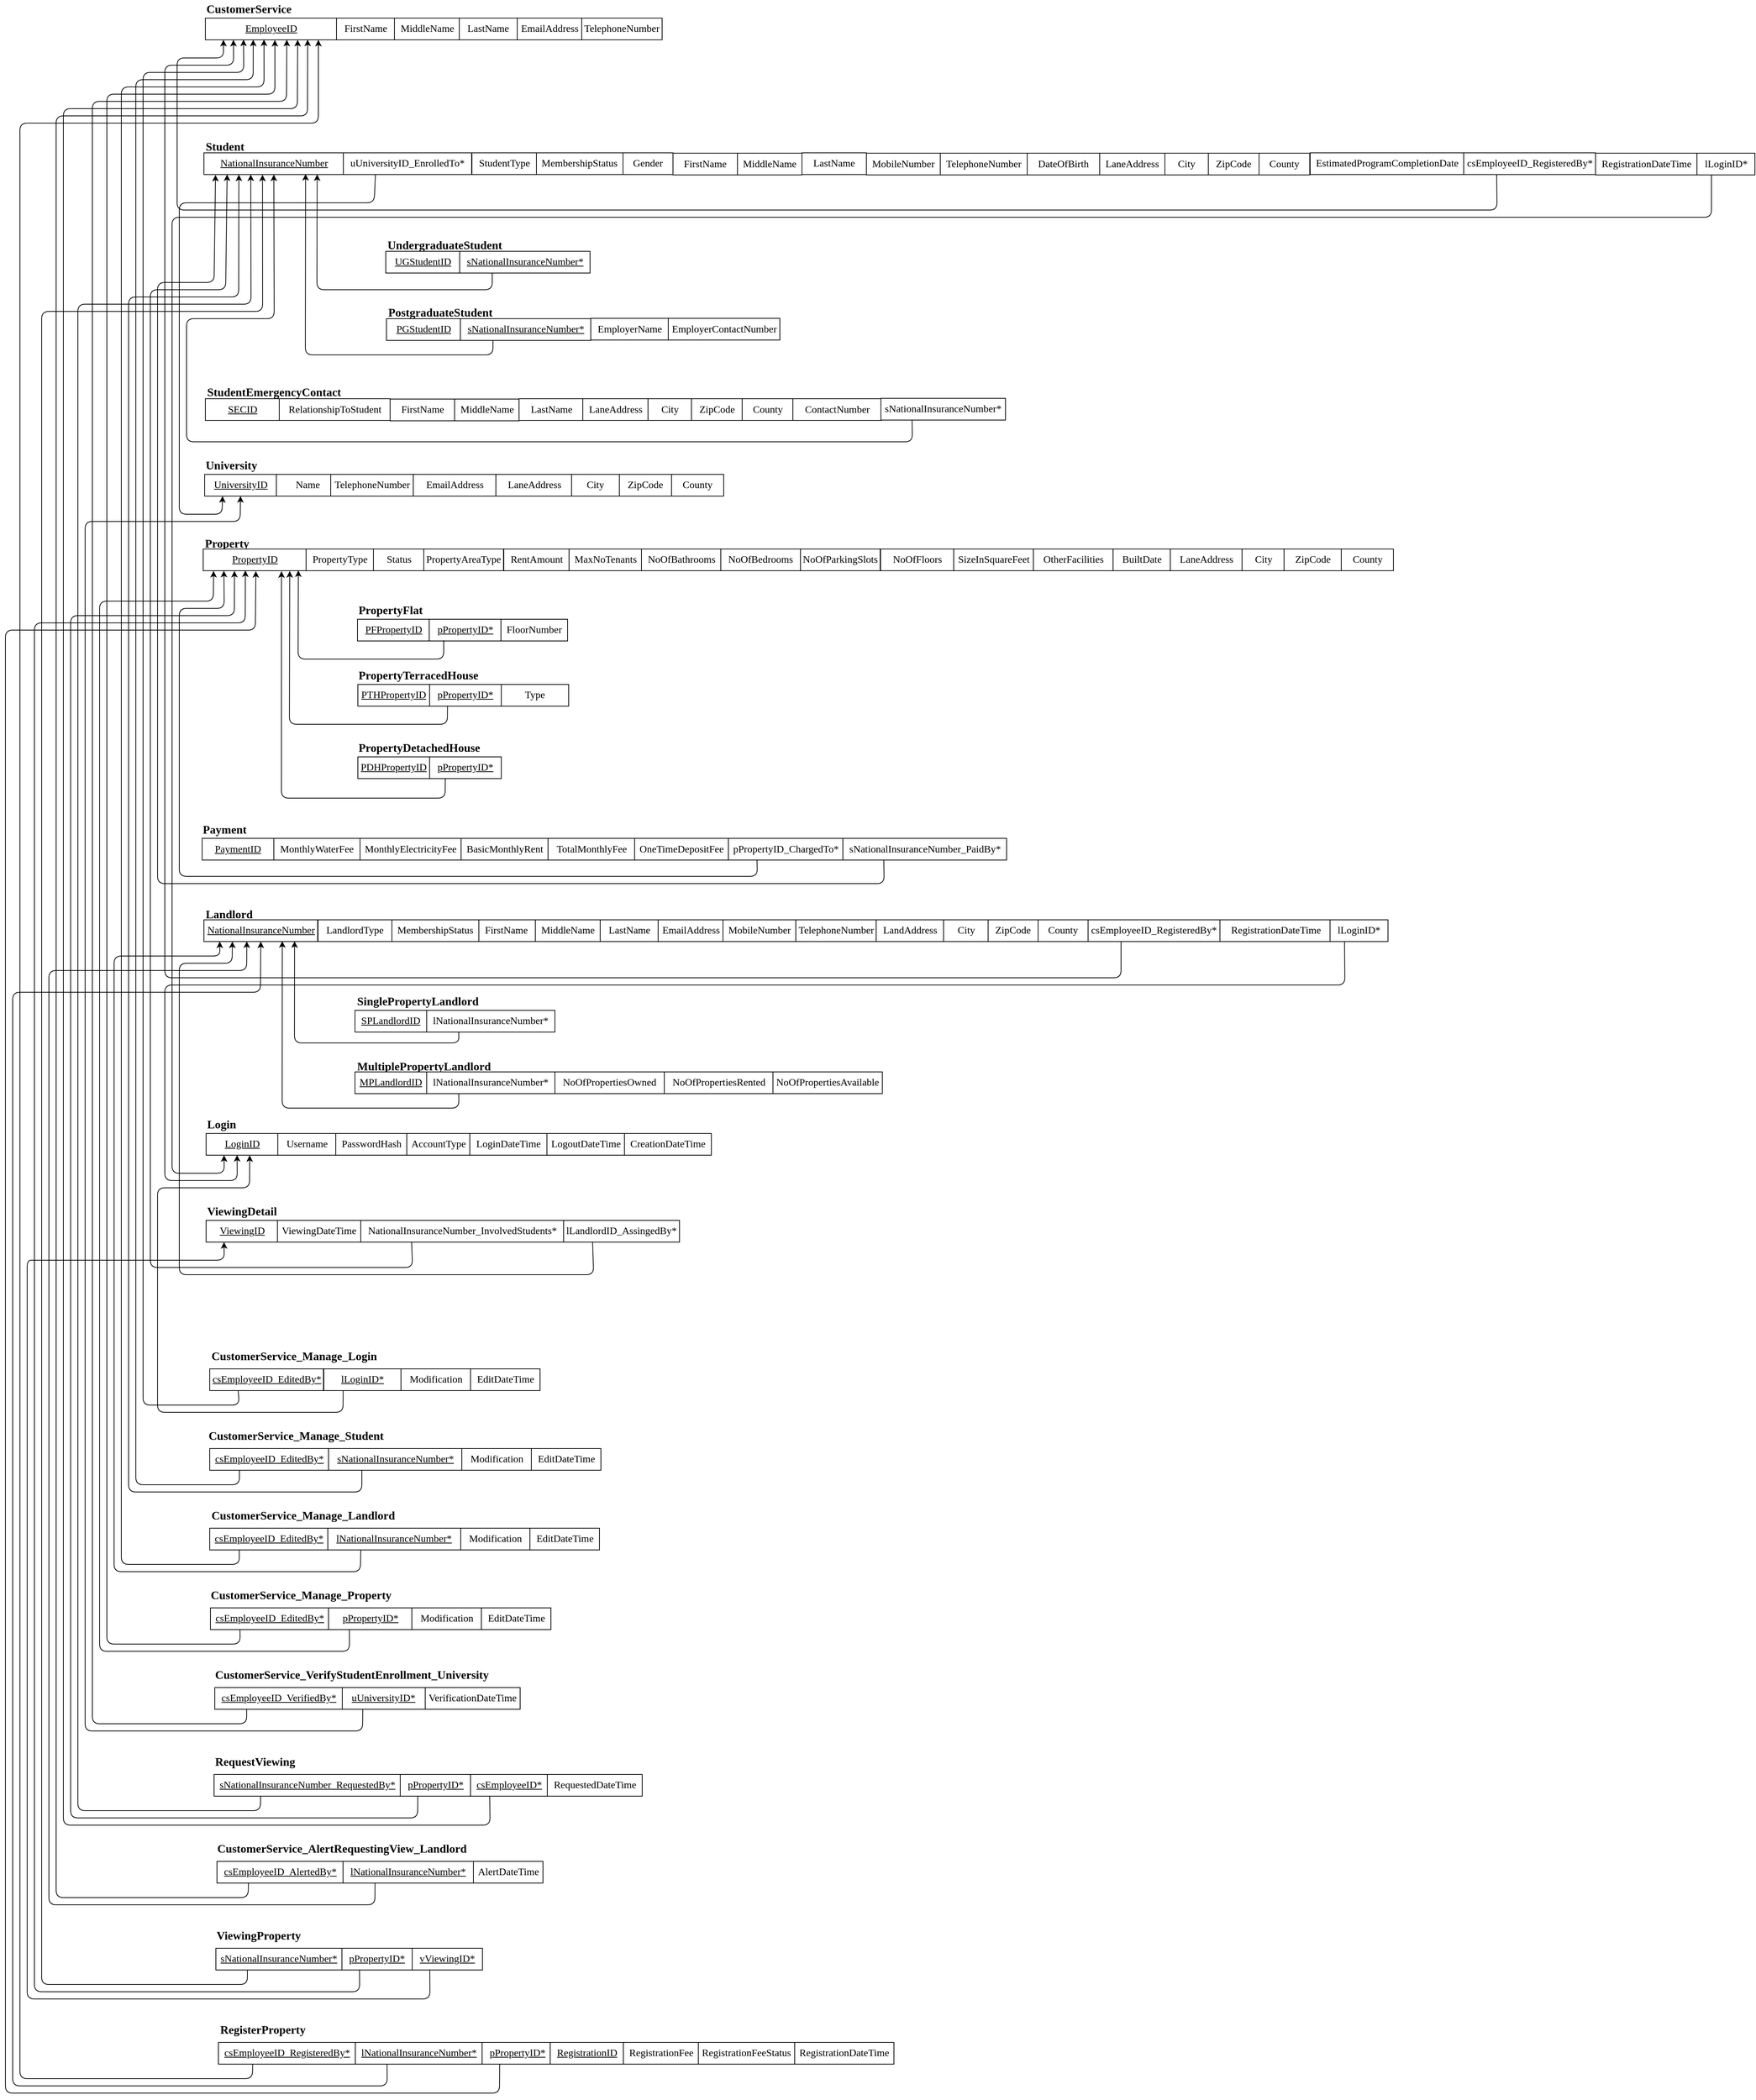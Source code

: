 <mxfile version="12.2.2" type="device" pages="1"><diagram id="bx-ZTYG9bVRK6xC262lA" name="Page-1"><mxGraphModel dx="9387" dy="5387" grid="1" gridSize="10" guides="1" tooltips="1" connect="1" arrows="1" fold="1" page="1" pageScale="1" pageWidth="2470" pageHeight="3000" math="0" shadow="0"><root><mxCell id="0"/><mxCell id="1" parent="0"/><mxCell id="_IaFzO2zskYRrqq9D0P8-307" value="&lt;font style=&quot;font-size: 16px&quot; face=&quot;Times New Roman&quot;&gt;Student&lt;/font&gt;" style="text;html=1;resizable=0;points=[];autosize=1;align=left;verticalAlign=top;spacingTop=-4;fontSize=16;fontStyle=1" parent="1" vertex="1"><mxGeometry x="300.5" y="243" width="60" height="20" as="geometry"/></mxCell><mxCell id="_IaFzO2zskYRrqq9D0P8-308" value="&lt;u&gt;NationalInsuranceNumber&lt;/u&gt;" style="rounded=0;whiteSpace=wrap;html=1;fontSize=14;fontFamily=Times New Roman;" parent="1" vertex="1"><mxGeometry x="300.5" y="264" width="193" height="30" as="geometry"/></mxCell><mxCell id="_IaFzO2zskYRrqq9D0P8-309" value="FirstName" style="rounded=0;whiteSpace=wrap;html=1;fontSize=14;fontFamily=Times New Roman;" parent="1" vertex="1"><mxGeometry x="948" y="264.5" width="89" height="30" as="geometry"/></mxCell><mxCell id="_IaFzO2zskYRrqq9D0P8-310" value="MiddleName" style="rounded=0;whiteSpace=wrap;html=1;fontSize=14;fontFamily=Times New Roman;" parent="1" vertex="1"><mxGeometry x="1037" y="264.5" width="89" height="30" as="geometry"/></mxCell><mxCell id="_IaFzO2zskYRrqq9D0P8-311" value="LastName" style="rounded=0;whiteSpace=wrap;html=1;fontSize=14;fontFamily=Times New Roman;" parent="1" vertex="1"><mxGeometry x="1126" y="264" width="89" height="30" as="geometry"/></mxCell><mxCell id="_IaFzO2zskYRrqq9D0P8-312" value="MobileNumber" style="rounded=0;whiteSpace=wrap;html=1;fontSize=14;fontFamily=Times New Roman;" parent="1" vertex="1"><mxGeometry x="1215" y="264.5" width="102" height="30" as="geometry"/></mxCell><mxCell id="_IaFzO2zskYRrqq9D0P8-313" value="TelephoneNumber" style="rounded=0;whiteSpace=wrap;html=1;fontSize=14;fontFamily=Times New Roman;" parent="1" vertex="1"><mxGeometry x="1317" y="264.5" width="120" height="30" as="geometry"/></mxCell><mxCell id="_IaFzO2zskYRrqq9D0P8-314" value="DateOfBirth" style="rounded=0;whiteSpace=wrap;html=1;fontSize=14;fontFamily=Times New Roman;" parent="1" vertex="1"><mxGeometry x="1437" y="264.5" width="100" height="30" as="geometry"/></mxCell><mxCell id="_IaFzO2zskYRrqq9D0P8-315" value="EstimatedProgramCompletionDate" style="rounded=0;whiteSpace=wrap;html=1;fontSize=14;fontFamily=Times New Roman;" parent="1" vertex="1"><mxGeometry x="1827.5" y="264" width="212" height="30" as="geometry"/></mxCell><mxCell id="_IaFzO2zskYRrqq9D0P8-316" value="LaneAddress" style="rounded=0;whiteSpace=wrap;html=1;fontSize=14;fontFamily=Times New Roman;" parent="1" vertex="1"><mxGeometry x="1537" y="264.5" width="90" height="30" as="geometry"/></mxCell><mxCell id="_IaFzO2zskYRrqq9D0P8-317" value="City" style="rounded=0;whiteSpace=wrap;html=1;fontSize=14;fontFamily=Times New Roman;" parent="1" vertex="1"><mxGeometry x="1627" y="264.5" width="60" height="30" as="geometry"/></mxCell><mxCell id="_IaFzO2zskYRrqq9D0P8-318" value="ZipCode" style="rounded=0;whiteSpace=wrap;html=1;fontSize=14;fontFamily=Times New Roman;" parent="1" vertex="1"><mxGeometry x="1687" y="264.5" width="70" height="30" as="geometry"/></mxCell><mxCell id="_IaFzO2zskYRrqq9D0P8-319" value="County" style="rounded=0;whiteSpace=wrap;html=1;fontSize=14;fontFamily=Times New Roman;" parent="1" vertex="1"><mxGeometry x="1757" y="264.5" width="70" height="30" as="geometry"/></mxCell><mxCell id="_IaFzO2zskYRrqq9D0P8-320" value="MembershipStatus" style="rounded=0;whiteSpace=wrap;html=1;fontSize=14;fontFamily=Times New Roman;" parent="1" vertex="1"><mxGeometry x="759" y="264" width="120" height="30" as="geometry"/></mxCell><mxCell id="_IaFzO2zskYRrqq9D0P8-342" value="EmployerName" style="rounded=0;whiteSpace=wrap;html=1;fontSize=14;fontFamily=Times New Roman;" parent="1" vertex="1"><mxGeometry x="834.5" y="492.5" width="107" height="30" as="geometry"/></mxCell><mxCell id="_IaFzO2zskYRrqq9D0P8-343" value="EmployerContactNumber" style="rounded=0;whiteSpace=wrap;html=1;fontSize=14;fontFamily=Times New Roman;" parent="1" vertex="1"><mxGeometry x="941.5" y="492.5" width="154" height="30" as="geometry"/></mxCell><mxCell id="_IaFzO2zskYRrqq9D0P8-353" value="uUniversityID_EnrolledTo*" style="rounded=0;whiteSpace=wrap;html=1;fontSize=14;fontFamily=Times New Roman;" parent="1" vertex="1"><mxGeometry x="493" y="264" width="177" height="30" as="geometry"/></mxCell><mxCell id="_IaFzO2zskYRrqq9D0P8-358" value="csEmployeeID_RegisteredBy*" style="rounded=0;whiteSpace=wrap;html=1;fontSize=14;fontFamily=Times New Roman;" parent="1" vertex="1"><mxGeometry x="2039.5" y="264" width="182" height="30" as="geometry"/></mxCell><mxCell id="_IaFzO2zskYRrqq9D0P8-360" value="RegistrationDateTime" style="rounded=0;whiteSpace=wrap;html=1;fontSize=14;fontFamily=Times New Roman;" parent="1" vertex="1"><mxGeometry x="2221.5" y="264.5" width="140" height="30" as="geometry"/></mxCell><mxCell id="_IaFzO2zskYRrqq9D0P8-362" value="lLoginID*" style="rounded=0;whiteSpace=wrap;html=1;fontSize=14;fontFamily=Times New Roman;" parent="1" vertex="1"><mxGeometry x="2361.5" y="264.5" width="80" height="30" as="geometry"/></mxCell><mxCell id="_IaFzO2zskYRrqq9D0P8-363" value="&lt;font style=&quot;font-size: 16px&quot; face=&quot;Times New Roman&quot;&gt;UndergraduateStudent&lt;/font&gt;" style="text;html=1;resizable=0;points=[];autosize=1;align=left;verticalAlign=top;spacingTop=-4;fontSize=16;fontStyle=1" parent="1" vertex="1"><mxGeometry x="551.5" y="378.5" width="160" height="20" as="geometry"/></mxCell><mxCell id="_IaFzO2zskYRrqq9D0P8-364" value="&lt;u&gt;UGStudentID&lt;/u&gt;" style="rounded=0;whiteSpace=wrap;html=1;fontSize=14;fontFamily=Times New Roman;" parent="1" vertex="1"><mxGeometry x="551.5" y="400" width="102" height="30" as="geometry"/></mxCell><mxCell id="_IaFzO2zskYRrqq9D0P8-365" value="&lt;u&gt;sNationalInsuranceNumber*&lt;/u&gt;" style="rounded=0;whiteSpace=wrap;html=1;fontSize=14;fontFamily=Times New Roman;" parent="1" vertex="1"><mxGeometry x="653.5" y="400" width="180" height="30" as="geometry"/></mxCell><mxCell id="_IaFzO2zskYRrqq9D0P8-366" value="StudentType" style="rounded=0;whiteSpace=wrap;html=1;fontSize=14;fontFamily=Times New Roman;" parent="1" vertex="1"><mxGeometry x="670.5" y="264" width="89" height="30" as="geometry"/></mxCell><mxCell id="_IaFzO2zskYRrqq9D0P8-367" value="&lt;font style=&quot;font-size: 16px&quot; face=&quot;Times New Roman&quot;&gt;PostgraduateStudent&lt;/font&gt;" style="text;html=1;resizable=0;points=[];autosize=1;align=left;verticalAlign=top;spacingTop=-4;fontSize=16;fontStyle=1" parent="1" vertex="1"><mxGeometry x="552.5" y="471.5" width="150" height="20" as="geometry"/></mxCell><mxCell id="_IaFzO2zskYRrqq9D0P8-368" value="&lt;u&gt;PGStudentID&lt;/u&gt;" style="rounded=0;whiteSpace=wrap;html=1;fontSize=14;fontFamily=Times New Roman;" parent="1" vertex="1"><mxGeometry x="552.5" y="493" width="102" height="30" as="geometry"/></mxCell><mxCell id="_IaFzO2zskYRrqq9D0P8-369" value="&lt;u&gt;sNationalInsuranceNumber*&lt;/u&gt;" style="rounded=0;whiteSpace=wrap;html=1;fontSize=14;fontFamily=Times New Roman;" parent="1" vertex="1"><mxGeometry x="654.5" y="493" width="180" height="30" as="geometry"/></mxCell><mxCell id="_IaFzO2zskYRrqq9D0P8-370" value="&lt;u&gt;UniversityID&lt;/u&gt;" style="rounded=0;whiteSpace=wrap;html=1;fontSize=14;fontFamily=Times New Roman;" parent="1" vertex="1"><mxGeometry x="301.5" y="708" width="99" height="30" as="geometry"/></mxCell><mxCell id="_IaFzO2zskYRrqq9D0P8-371" value="&lt;font style=&quot;font-size: 16px&quot; face=&quot;Times New Roman&quot;&gt;University&lt;/font&gt;" style="text;html=1;resizable=0;points=[];autosize=1;align=left;verticalAlign=top;spacingTop=-4;fontSize=16;fontStyle=1" parent="1" vertex="1"><mxGeometry x="300.5" y="683" width="80" height="20" as="geometry"/></mxCell><mxCell id="_IaFzO2zskYRrqq9D0P8-372" value="Name" style="rounded=0;whiteSpace=wrap;html=1;fontSize=14;fontFamily=Times New Roman;" parent="1" vertex="1"><mxGeometry x="400.5" y="708" width="86" height="30" as="geometry"/></mxCell><mxCell id="_IaFzO2zskYRrqq9D0P8-373" value="TelephoneNumber" style="rounded=0;whiteSpace=wrap;html=1;fontSize=14;fontFamily=Times New Roman;" parent="1" vertex="1"><mxGeometry x="475.5" y="708" width="114" height="30" as="geometry"/></mxCell><mxCell id="_IaFzO2zskYRrqq9D0P8-374" value="EmailAddress" style="rounded=0;whiteSpace=wrap;html=1;fontSize=14;fontFamily=Times New Roman;" parent="1" vertex="1"><mxGeometry x="589.5" y="708" width="114" height="30" as="geometry"/></mxCell><mxCell id="_IaFzO2zskYRrqq9D0P8-375" value="LaneAddress" style="rounded=0;whiteSpace=wrap;html=1;fontSize=14;fontFamily=Times New Roman;" parent="1" vertex="1"><mxGeometry x="703.5" y="708" width="106" height="30" as="geometry"/></mxCell><mxCell id="_IaFzO2zskYRrqq9D0P8-376" value="City" style="rounded=0;whiteSpace=wrap;html=1;fontSize=14;fontFamily=Times New Roman;" parent="1" vertex="1"><mxGeometry x="808" y="708" width="66" height="30" as="geometry"/></mxCell><mxCell id="_IaFzO2zskYRrqq9D0P8-377" value="ZipCode" style="rounded=0;whiteSpace=wrap;html=1;fontSize=14;fontFamily=Times New Roman;" parent="1" vertex="1"><mxGeometry x="874" y="708" width="72" height="30" as="geometry"/></mxCell><mxCell id="_IaFzO2zskYRrqq9D0P8-378" value="County" style="rounded=0;whiteSpace=wrap;html=1;fontSize=14;fontFamily=Times New Roman;" parent="1" vertex="1"><mxGeometry x="946" y="708" width="72" height="30" as="geometry"/></mxCell><mxCell id="_IaFzO2zskYRrqq9D0P8-379" value="&lt;u&gt;PFPropertyID&lt;/u&gt;" style="rounded=0;whiteSpace=wrap;html=1;fontSize=14;fontFamily=Times New Roman;" parent="1" vertex="1"><mxGeometry x="512.5" y="908" width="99" height="30" as="geometry"/></mxCell><mxCell id="_IaFzO2zskYRrqq9D0P8-380" value="&lt;font style=&quot;font-size: 16px&quot; face=&quot;Times New Roman&quot;&gt;PropertyFlat&lt;/font&gt;" style="text;html=1;resizable=0;points=[];autosize=1;align=left;verticalAlign=top;spacingTop=-4;fontSize=16;fontStyle=1" parent="1" vertex="1"><mxGeometry x="511.5" y="883" width="100" height="20" as="geometry"/></mxCell><mxCell id="_IaFzO2zskYRrqq9D0P8-394" value="FloorNumber" style="rounded=0;whiteSpace=wrap;html=1;fontSize=14;fontFamily=Times New Roman;" parent="1" vertex="1"><mxGeometry x="709.5" y="908" width="93" height="30" as="geometry"/></mxCell><mxCell id="_IaFzO2zskYRrqq9D0P8-396" value="&lt;u&gt;PTHPropertyID&lt;/u&gt;" style="rounded=0;whiteSpace=wrap;html=1;fontSize=14;fontFamily=Times New Roman;" parent="1" vertex="1"><mxGeometry x="513" y="998" width="99" height="30" as="geometry"/></mxCell><mxCell id="_IaFzO2zskYRrqq9D0P8-397" value="&lt;font style=&quot;font-size: 16px&quot; face=&quot;Times New Roman&quot;&gt;PropertyTerracedHouse&lt;/font&gt;" style="text;html=1;resizable=0;points=[];autosize=1;align=left;verticalAlign=top;spacingTop=-4;fontSize=16;fontStyle=1" parent="1" vertex="1"><mxGeometry x="512" y="973" width="170" height="20" as="geometry"/></mxCell><mxCell id="_IaFzO2zskYRrqq9D0P8-411" value="Type" style="rounded=0;whiteSpace=wrap;html=1;fontSize=14;fontFamily=Times New Roman;" parent="1" vertex="1"><mxGeometry x="711" y="998" width="93" height="30" as="geometry"/></mxCell><mxCell id="_IaFzO2zskYRrqq9D0P8-413" value="&lt;u&gt;PDHPropertyID&lt;/u&gt;" style="rounded=0;whiteSpace=wrap;html=1;fontSize=14;fontFamily=Times New Roman;" parent="1" vertex="1"><mxGeometry x="513" y="1098" width="99" height="30" as="geometry"/></mxCell><mxCell id="_IaFzO2zskYRrqq9D0P8-414" value="&lt;font style=&quot;font-size: 16px&quot; face=&quot;Times New Roman&quot;&gt;PropertyDetachedHouse&lt;/font&gt;" style="text;html=1;resizable=0;points=[];autosize=1;align=left;verticalAlign=top;spacingTop=-4;fontSize=16;fontStyle=1" parent="1" vertex="1"><mxGeometry x="512" y="1073" width="170" height="20" as="geometry"/></mxCell><mxCell id="_IaFzO2zskYRrqq9D0P8-429" value="&lt;font style=&quot;font-size: 16px&quot; face=&quot;Times New Roman&quot;&gt;Property&lt;/font&gt;" style="text;html=1;resizable=0;points=[];autosize=1;align=left;verticalAlign=top;spacingTop=-4;fontSize=16;fontStyle=1" parent="1" vertex="1"><mxGeometry x="299.5" y="790.5" width="70" height="20" as="geometry"/></mxCell><mxCell id="_IaFzO2zskYRrqq9D0P8-430" value="&lt;u&gt;PropertyID&lt;/u&gt;" style="rounded=0;whiteSpace=wrap;html=1;fontSize=14;fontFamily=Times New Roman;" parent="1" vertex="1"><mxGeometry x="299.5" y="811" width="142" height="30" as="geometry"/></mxCell><mxCell id="_IaFzO2zskYRrqq9D0P8-432" value="Status" style="rounded=0;whiteSpace=wrap;html=1;fontSize=14;fontFamily=Times New Roman;" parent="1" vertex="1"><mxGeometry x="534.5" y="811" width="70" height="30" as="geometry"/></mxCell><mxCell id="_IaFzO2zskYRrqq9D0P8-433" value="RentAmount" style="rounded=0;whiteSpace=wrap;html=1;fontSize=14;fontFamily=Times New Roman;" parent="1" vertex="1"><mxGeometry x="714.5" y="811" width="90" height="30" as="geometry"/></mxCell><mxCell id="_IaFzO2zskYRrqq9D0P8-434" value="MaxNoTenants" style="rounded=0;whiteSpace=wrap;html=1;fontSize=14;fontFamily=Times New Roman;" parent="1" vertex="1"><mxGeometry x="804.5" y="811" width="100" height="30" as="geometry"/></mxCell><mxCell id="_IaFzO2zskYRrqq9D0P8-435" value="NoOfBathrooms" style="rounded=0;whiteSpace=wrap;html=1;fontSize=14;fontFamily=Times New Roman;" parent="1" vertex="1"><mxGeometry x="904.5" y="811" width="110" height="30" as="geometry"/></mxCell><mxCell id="_IaFzO2zskYRrqq9D0P8-436" value="NoOfBedrooms" style="rounded=0;whiteSpace=wrap;html=1;fontSize=14;fontFamily=Times New Roman;" parent="1" vertex="1"><mxGeometry x="1014" y="811" width="110" height="30" as="geometry"/></mxCell><mxCell id="_IaFzO2zskYRrqq9D0P8-437" value="PropertyAreaType" style="rounded=0;whiteSpace=wrap;html=1;fontSize=14;fontFamily=Times New Roman;" parent="1" vertex="1"><mxGeometry x="604" y="811" width="110" height="30" as="geometry"/></mxCell><mxCell id="_IaFzO2zskYRrqq9D0P8-438" value="NoOfParkingSlots" style="rounded=0;whiteSpace=wrap;html=1;fontSize=14;fontFamily=Times New Roman;" parent="1" vertex="1"><mxGeometry x="1124" y="811" width="110" height="30" as="geometry"/></mxCell><mxCell id="_IaFzO2zskYRrqq9D0P8-439" value="NoOfFloors" style="rounded=0;whiteSpace=wrap;html=1;fontSize=14;fontFamily=Times New Roman;" parent="1" vertex="1"><mxGeometry x="1234.5" y="811" width="101" height="30" as="geometry"/></mxCell><mxCell id="_IaFzO2zskYRrqq9D0P8-440" value="SizeInSquareFeet" style="rounded=0;whiteSpace=wrap;html=1;fontSize=14;fontFamily=Times New Roman;" parent="1" vertex="1"><mxGeometry x="1335.5" y="811" width="110" height="30" as="geometry"/></mxCell><mxCell id="_IaFzO2zskYRrqq9D0P8-441" value="LaneAddress" style="rounded=0;whiteSpace=wrap;html=1;fontSize=14;fontFamily=Times New Roman;" parent="1" vertex="1"><mxGeometry x="1634.5" y="811" width="99" height="30" as="geometry"/></mxCell><mxCell id="_IaFzO2zskYRrqq9D0P8-442" value="City" style="rounded=0;whiteSpace=wrap;html=1;fontSize=14;fontFamily=Times New Roman;" parent="1" vertex="1"><mxGeometry x="1733.5" y="811" width="59" height="30" as="geometry"/></mxCell><mxCell id="_IaFzO2zskYRrqq9D0P8-443" value="ZipCode" style="rounded=0;whiteSpace=wrap;html=1;fontSize=14;fontFamily=Times New Roman;" parent="1" vertex="1"><mxGeometry x="1791.5" y="811" width="79" height="30" as="geometry"/></mxCell><mxCell id="_IaFzO2zskYRrqq9D0P8-444" value="County" style="rounded=0;whiteSpace=wrap;html=1;fontSize=14;fontFamily=Times New Roman;" parent="1" vertex="1"><mxGeometry x="1870.5" y="811" width="72" height="30" as="geometry"/></mxCell><mxCell id="_IaFzO2zskYRrqq9D0P8-448" value="PropertyType" style="rounded=0;whiteSpace=wrap;html=1;fontSize=14;fontFamily=Times New Roman;" parent="1" vertex="1"><mxGeometry x="441.5" y="811" width="93" height="30" as="geometry"/></mxCell><mxCell id="_IaFzO2zskYRrqq9D0P8-450" value="&lt;u&gt;pPropertyID*&lt;/u&gt;" style="rounded=0;whiteSpace=wrap;html=1;fontSize=14;fontFamily=Times New Roman;" parent="1" vertex="1"><mxGeometry x="611.5" y="908" width="99" height="30" as="geometry"/></mxCell><mxCell id="_IaFzO2zskYRrqq9D0P8-451" value="&lt;u&gt;pPropertyID*&lt;/u&gt;" style="rounded=0;whiteSpace=wrap;html=1;fontSize=14;fontFamily=Times New Roman;" parent="1" vertex="1"><mxGeometry x="612" y="1098" width="99" height="30" as="geometry"/></mxCell><mxCell id="_IaFzO2zskYRrqq9D0P8-452" value="&lt;u&gt;pPropertyID*&lt;/u&gt;" style="rounded=0;whiteSpace=wrap;html=1;fontSize=14;fontFamily=Times New Roman;" parent="1" vertex="1"><mxGeometry x="612" y="998" width="99" height="30" as="geometry"/></mxCell><mxCell id="_IaFzO2zskYRrqq9D0P8-453" value="" style="endArrow=classic;html=1;exitX=0.25;exitY=1;exitDx=0;exitDy=0;entryX=0.81;entryY=0.99;entryDx=0;entryDy=0;entryPerimeter=0;" parent="1" source="_IaFzO2zskYRrqq9D0P8-365" target="_IaFzO2zskYRrqq9D0P8-308" edge="1"><mxGeometry width="50" height="50" relative="1" as="geometry"><mxPoint x="263.5" y="533" as="sourcePoint"/><mxPoint x="313.5" y="483" as="targetPoint"/><Array as="points"><mxPoint x="698.5" y="453"/><mxPoint x="456.5" y="453"/></Array></mxGeometry></mxCell><mxCell id="_IaFzO2zskYRrqq9D0P8-454" value="" style="endArrow=classic;html=1;entryX=0.727;entryY=0.974;entryDx=0;entryDy=0;entryPerimeter=0;exitX=0.25;exitY=1;exitDx=0;exitDy=0;" parent="1" source="_IaFzO2zskYRrqq9D0P8-369" target="_IaFzO2zskYRrqq9D0P8-308" edge="1"><mxGeometry width="50" height="50" relative="1" as="geometry"><mxPoint x="523.5" y="523" as="sourcePoint"/><mxPoint x="573.5" y="473" as="targetPoint"/><Array as="points"><mxPoint x="699.5" y="543"/><mxPoint x="440.5" y="543"/></Array></mxGeometry></mxCell><mxCell id="_IaFzO2zskYRrqq9D0P8-455" value="" style="endArrow=classic;html=1;entryX=0.925;entryY=0.987;entryDx=0;entryDy=0;entryPerimeter=0;exitX=0.202;exitY=0.972;exitDx=0;exitDy=0;exitPerimeter=0;" parent="1" source="_IaFzO2zskYRrqq9D0P8-450" target="_IaFzO2zskYRrqq9D0P8-430" edge="1"><mxGeometry width="50" height="50" relative="1" as="geometry"><mxPoint x="331.5" y="1013" as="sourcePoint"/><mxPoint x="381.5" y="963" as="targetPoint"/><Array as="points"><mxPoint x="631.5" y="963"/><mxPoint x="430.5" y="963"/></Array></mxGeometry></mxCell><mxCell id="_IaFzO2zskYRrqq9D0P8-456" value="" style="endArrow=classic;html=1;exitX=0.25;exitY=1;exitDx=0;exitDy=0;entryX=0.841;entryY=1.018;entryDx=0;entryDy=0;entryPerimeter=0;" parent="1" source="_IaFzO2zskYRrqq9D0P8-452" target="_IaFzO2zskYRrqq9D0P8-430" edge="1"><mxGeometry width="50" height="50" relative="1" as="geometry"><mxPoint x="371.5" y="1023" as="sourcePoint"/><mxPoint x="401.5" y="853" as="targetPoint"/><Array as="points"><mxPoint x="636.5" y="1053"/><mxPoint x="418.5" y="1053"/></Array></mxGeometry></mxCell><mxCell id="_IaFzO2zskYRrqq9D0P8-457" value="" style="endArrow=classic;html=1;entryX=0.761;entryY=1.026;entryDx=0;entryDy=0;entryPerimeter=0;exitX=0.219;exitY=1;exitDx=0;exitDy=0;exitPerimeter=0;" parent="1" source="_IaFzO2zskYRrqq9D0P8-451" target="_IaFzO2zskYRrqq9D0P8-430" edge="1"><mxGeometry width="50" height="50" relative="1" as="geometry"><mxPoint x="651.5" y="1133" as="sourcePoint"/><mxPoint x="408.5" y="853" as="targetPoint"/><Array as="points"><mxPoint x="633.5" y="1155"/><mxPoint x="407.5" y="1155"/></Array></mxGeometry></mxCell><mxCell id="_IaFzO2zskYRrqq9D0P8-458" value="&lt;u&gt;PaymentID&lt;/u&gt;" style="rounded=0;whiteSpace=wrap;html=1;fontSize=14;fontFamily=Times New Roman;" parent="1" vertex="1"><mxGeometry x="298" y="1210.5" width="99" height="30" as="geometry"/></mxCell><mxCell id="_IaFzO2zskYRrqq9D0P8-459" value="&lt;font face=&quot;Times New Roman&quot;&gt;Payment&lt;/font&gt;" style="text;html=1;resizable=0;points=[];autosize=1;align=left;verticalAlign=top;spacingTop=-4;fontSize=16;fontStyle=1" parent="1" vertex="1"><mxGeometry x="297" y="1185.5" width="70" height="20" as="geometry"/></mxCell><mxCell id="_IaFzO2zskYRrqq9D0P8-460" value="MonthlyWaterFee" style="rounded=0;whiteSpace=wrap;html=1;fontSize=14;fontFamily=Times New Roman;" parent="1" vertex="1"><mxGeometry x="397" y="1210.5" width="119" height="30" as="geometry"/></mxCell><mxCell id="_IaFzO2zskYRrqq9D0P8-461" value="MonthlyElectricityFee" style="rounded=0;whiteSpace=wrap;html=1;fontSize=14;fontFamily=Times New Roman;" parent="1" vertex="1"><mxGeometry x="516" y="1210.5" width="140" height="30" as="geometry"/></mxCell><mxCell id="_IaFzO2zskYRrqq9D0P8-462" value="BasicMonthlyRent" style="rounded=0;whiteSpace=wrap;html=1;fontSize=14;fontFamily=Times New Roman;" parent="1" vertex="1"><mxGeometry x="655.5" y="1210.5" width="120" height="30" as="geometry"/></mxCell><mxCell id="_IaFzO2zskYRrqq9D0P8-463" value="TotalMonthlyFee" style="rounded=0;whiteSpace=wrap;html=1;fontSize=14;fontFamily=Times New Roman;" parent="1" vertex="1"><mxGeometry x="775.5" y="1210.5" width="120" height="30" as="geometry"/></mxCell><mxCell id="_IaFzO2zskYRrqq9D0P8-464" value="OneTimeDepositFee" style="rounded=0;whiteSpace=wrap;html=1;fontSize=14;fontFamily=Times New Roman;" parent="1" vertex="1"><mxGeometry x="895" y="1210.5" width="130" height="30" as="geometry"/></mxCell><mxCell id="_IaFzO2zskYRrqq9D0P8-474" value="&lt;span&gt;sNationalInsuranceNumber_PaidBy*&lt;/span&gt;" style="rounded=0;whiteSpace=wrap;html=1;fontSize=14;fontFamily=Times New Roman;fontStyle=0" parent="1" vertex="1"><mxGeometry x="1182.5" y="1210.5" width="226" height="30" as="geometry"/></mxCell><mxCell id="_IaFzO2zskYRrqq9D0P8-478" value="pPropertyID_ChargedTo*" style="rounded=0;whiteSpace=wrap;html=1;fontSize=14;fontFamily=Times New Roman;" parent="1" vertex="1"><mxGeometry x="1024.5" y="1210.5" width="158" height="30" as="geometry"/></mxCell><mxCell id="_IaFzO2zskYRrqq9D0P8-479" value="" style="endArrow=classic;html=1;exitX=0.25;exitY=1;exitDx=0;exitDy=0;entryX=0.25;entryY=1;entryDx=0;entryDy=0;" parent="1" source="_IaFzO2zskYRrqq9D0P8-353" target="_IaFzO2zskYRrqq9D0P8-370" edge="1"><mxGeometry width="50" height="50" relative="1" as="geometry"><mxPoint x="271.5" y="543" as="sourcePoint"/><mxPoint x="321.5" y="493" as="targetPoint"/><Array as="points"><mxPoint x="535.5" y="333"/><mxPoint x="266.5" y="333"/><mxPoint x="266.5" y="763"/><mxPoint x="325.5" y="763"/></Array></mxGeometry></mxCell><mxCell id="_IaFzO2zskYRrqq9D0P8-481" value="&lt;font face=&quot;Times New Roman&quot;&gt;Landlord&lt;/font&gt;" style="text;html=1;resizable=0;points=[];autosize=1;align=left;verticalAlign=top;spacingTop=-4;fontSize=16;fontStyle=1" parent="1" vertex="1"><mxGeometry x="300.5" y="1303" width="70" height="20" as="geometry"/></mxCell><mxCell id="_IaFzO2zskYRrqq9D0P8-482" value="&lt;u&gt;NationalInsuranceNumber&lt;/u&gt;" style="rounded=0;whiteSpace=wrap;html=1;fontSize=14;fontFamily=Times New Roman;" parent="1" vertex="1"><mxGeometry x="300.5" y="1323" width="157" height="30" as="geometry"/></mxCell><mxCell id="_IaFzO2zskYRrqq9D0P8-483" value="FirstName" style="rounded=0;whiteSpace=wrap;html=1;fontSize=14;fontFamily=Times New Roman;" parent="1" vertex="1"><mxGeometry x="678" y="1323" width="80" height="30" as="geometry"/></mxCell><mxCell id="_IaFzO2zskYRrqq9D0P8-484" value="MiddleName" style="rounded=0;whiteSpace=wrap;html=1;fontSize=14;fontFamily=Times New Roman;" parent="1" vertex="1"><mxGeometry x="758" y="1323" width="90" height="30" as="geometry"/></mxCell><mxCell id="_IaFzO2zskYRrqq9D0P8-485" value="LastName" style="rounded=0;whiteSpace=wrap;html=1;fontSize=14;fontFamily=Times New Roman;" parent="1" vertex="1"><mxGeometry x="847.5" y="1323" width="80" height="30" as="geometry"/></mxCell><mxCell id="_IaFzO2zskYRrqq9D0P8-486" value="EmailAddress" style="rounded=0;whiteSpace=wrap;html=1;fontSize=14;fontFamily=Times New Roman;" parent="1" vertex="1"><mxGeometry x="927.5" y="1323" width="90" height="30" as="geometry"/></mxCell><mxCell id="_IaFzO2zskYRrqq9D0P8-487" value="MobileNumber" style="rounded=0;whiteSpace=wrap;html=1;fontSize=14;fontFamily=Times New Roman;" parent="1" vertex="1"><mxGeometry x="1017" y="1323" width="101" height="30" as="geometry"/></mxCell><mxCell id="_IaFzO2zskYRrqq9D0P8-488" value="TelephoneNumber" style="rounded=0;whiteSpace=wrap;html=1;fontSize=14;fontFamily=Times New Roman;" parent="1" vertex="1"><mxGeometry x="1117.5" y="1323" width="111" height="30" as="geometry"/></mxCell><mxCell id="_IaFzO2zskYRrqq9D0P8-489" value="MembershipStatus" style="rounded=0;whiteSpace=wrap;html=1;fontSize=14;fontFamily=Times New Roman;" parent="1" vertex="1"><mxGeometry x="560" y="1323" width="120" height="30" as="geometry"/></mxCell><mxCell id="_IaFzO2zskYRrqq9D0P8-490" value="LandAddress" style="rounded=0;whiteSpace=wrap;html=1;fontSize=14;fontFamily=Times New Roman;" parent="1" vertex="1"><mxGeometry x="1228.5" y="1323" width="93" height="30" as="geometry"/></mxCell><mxCell id="_IaFzO2zskYRrqq9D0P8-491" value="City" style="rounded=0;whiteSpace=wrap;html=1;fontSize=14;fontFamily=Times New Roman;" parent="1" vertex="1"><mxGeometry x="1321.5" y="1323" width="62" height="30" as="geometry"/></mxCell><mxCell id="_IaFzO2zskYRrqq9D0P8-492" value="ZipCode" style="rounded=0;whiteSpace=wrap;html=1;fontSize=14;fontFamily=Times New Roman;" parent="1" vertex="1"><mxGeometry x="1383" y="1323" width="69" height="30" as="geometry"/></mxCell><mxCell id="_IaFzO2zskYRrqq9D0P8-493" value="County" style="rounded=0;whiteSpace=wrap;html=1;fontSize=14;fontFamily=Times New Roman;" parent="1" vertex="1"><mxGeometry x="1452" y="1323" width="69" height="30" as="geometry"/></mxCell><mxCell id="_IaFzO2zskYRrqq9D0P8-495" value="&lt;font face=&quot;Times New Roman&quot;&gt;SinglePropertyLandlord&lt;/font&gt;" style="text;html=1;resizable=0;points=[];autosize=1;align=left;verticalAlign=top;spacingTop=-4;fontSize=16;fontStyle=1" parent="1" vertex="1"><mxGeometry x="510" y="1423" width="170" height="20" as="geometry"/></mxCell><mxCell id="_IaFzO2zskYRrqq9D0P8-511" value="csEmployeeID_RegisteredBy*" style="rounded=0;whiteSpace=wrap;html=1;fontSize=14;fontFamily=Times New Roman;" parent="1" vertex="1"><mxGeometry x="1521" y="1323" width="182" height="30" as="geometry"/></mxCell><mxCell id="_IaFzO2zskYRrqq9D0P8-512" value="RegistrationDateTime" style="rounded=0;whiteSpace=wrap;html=1;fontSize=14;fontFamily=Times New Roman;" parent="1" vertex="1"><mxGeometry x="1703" y="1323" width="155" height="30" as="geometry"/></mxCell><mxCell id="_IaFzO2zskYRrqq9D0P8-515" value="&lt;font face=&quot;Times New Roman&quot;&gt;MultiplePropertyLandlord&lt;/font&gt;" style="text;html=1;resizable=0;points=[];autosize=1;align=left;verticalAlign=top;spacingTop=-4;fontSize=16;fontStyle=1" parent="1" vertex="1"><mxGeometry x="510" y="1513" width="180" height="20" as="geometry"/></mxCell><mxCell id="_IaFzO2zskYRrqq9D0P8-516" value="NoOfPropertiesOwned" style="rounded=0;whiteSpace=wrap;html=1;fontSize=14;fontFamily=Times New Roman;" parent="1" vertex="1"><mxGeometry x="785" y="1533" width="151" height="30" as="geometry"/></mxCell><mxCell id="_IaFzO2zskYRrqq9D0P8-517" value="NoOfPropertiesRented" style="rounded=0;whiteSpace=wrap;html=1;fontSize=14;fontFamily=Times New Roman;" parent="1" vertex="1"><mxGeometry x="936" y="1533" width="151" height="30" as="geometry"/></mxCell><mxCell id="_IaFzO2zskYRrqq9D0P8-518" value="NoOfPropertiesAvailable" style="rounded=0;whiteSpace=wrap;html=1;fontSize=14;fontFamily=Times New Roman;" parent="1" vertex="1"><mxGeometry x="1086" y="1533" width="151" height="30" as="geometry"/></mxCell><mxCell id="_IaFzO2zskYRrqq9D0P8-519" value="&lt;u&gt;SPLandlordID&lt;/u&gt;" style="rounded=0;whiteSpace=wrap;html=1;fontSize=14;fontFamily=Times New Roman;" parent="1" vertex="1"><mxGeometry x="509" y="1448" width="99" height="30" as="geometry"/></mxCell><mxCell id="_IaFzO2zskYRrqq9D0P8-520" value="lNationalInsuranceNumber*" style="rounded=0;whiteSpace=wrap;html=1;fontSize=14;fontFamily=Times New Roman;" parent="1" vertex="1"><mxGeometry x="608" y="1448" width="177" height="30" as="geometry"/></mxCell><mxCell id="_IaFzO2zskYRrqq9D0P8-521" value="&lt;u&gt;MPLandlordID&lt;/u&gt;" style="rounded=0;whiteSpace=wrap;html=1;fontSize=14;fontFamily=Times New Roman;" parent="1" vertex="1"><mxGeometry x="509" y="1533" width="99" height="30" as="geometry"/></mxCell><mxCell id="_IaFzO2zskYRrqq9D0P8-522" value="lNationalInsuranceNumber*" style="rounded=0;whiteSpace=wrap;html=1;fontSize=14;fontFamily=Times New Roman;" parent="1" vertex="1"><mxGeometry x="608" y="1533" width="177" height="30" as="geometry"/></mxCell><mxCell id="_IaFzO2zskYRrqq9D0P8-523" value="" style="endArrow=classic;html=1;exitX=0.25;exitY=1;exitDx=0;exitDy=0;entryX=0.797;entryY=0.986;entryDx=0;entryDy=0;entryPerimeter=0;" parent="1" source="_IaFzO2zskYRrqq9D0P8-520" target="_IaFzO2zskYRrqq9D0P8-482" edge="1"><mxGeometry width="50" height="50" relative="1" as="geometry"><mxPoint x="401.5" y="1473" as="sourcePoint"/><mxPoint x="471.5" y="1383" as="targetPoint"/><Array as="points"><mxPoint x="652.5" y="1493"/><mxPoint x="425.5" y="1493"/></Array></mxGeometry></mxCell><mxCell id="_IaFzO2zskYRrqq9D0P8-524" value="" style="endArrow=classic;html=1;exitX=0.25;exitY=1;exitDx=0;exitDy=0;entryX=0.689;entryY=0.981;entryDx=0;entryDy=0;entryPerimeter=0;" parent="1" source="_IaFzO2zskYRrqq9D0P8-522" target="_IaFzO2zskYRrqq9D0P8-482" edge="1"><mxGeometry width="50" height="50" relative="1" as="geometry"><mxPoint x="321.5" y="1423" as="sourcePoint"/><mxPoint x="371.5" y="1373" as="targetPoint"/><Array as="points"><mxPoint x="652.5" y="1583"/><mxPoint x="408.5" y="1583"/></Array></mxGeometry></mxCell><mxCell id="_IaFzO2zskYRrqq9D0P8-525" value="LandlordType" style="rounded=0;whiteSpace=wrap;html=1;fontSize=14;fontFamily=Times New Roman;" parent="1" vertex="1"><mxGeometry x="458" y="1323" width="102" height="30" as="geometry"/></mxCell><mxCell id="_IaFzO2zskYRrqq9D0P8-526" value="&lt;u&gt;EmployeeID&lt;/u&gt;" style="rounded=0;whiteSpace=wrap;html=1;fontSize=14;fontFamily=Times New Roman;" parent="1" vertex="1"><mxGeometry x="302.5" y="78" width="181" height="30" as="geometry"/></mxCell><mxCell id="_IaFzO2zskYRrqq9D0P8-527" value="&lt;font face=&quot;Times New Roman&quot;&gt;CustomerService&lt;/font&gt;" style="text;html=1;resizable=0;points=[];autosize=1;align=left;verticalAlign=top;spacingTop=-4;fontSize=16;fontStyle=1" parent="1" vertex="1"><mxGeometry x="301.5" y="53" width="130" height="20" as="geometry"/></mxCell><mxCell id="_IaFzO2zskYRrqq9D0P8-528" value="FirstName" style="rounded=0;whiteSpace=wrap;html=1;fontSize=14;fontFamily=Times New Roman;" parent="1" vertex="1"><mxGeometry x="483.5" y="78" width="80" height="30" as="geometry"/></mxCell><mxCell id="_IaFzO2zskYRrqq9D0P8-529" value="MiddleName" style="rounded=0;whiteSpace=wrap;html=1;fontSize=14;fontFamily=Times New Roman;" parent="1" vertex="1"><mxGeometry x="563.5" y="78" width="90" height="30" as="geometry"/></mxCell><mxCell id="_IaFzO2zskYRrqq9D0P8-530" value="LastName" style="rounded=0;whiteSpace=wrap;html=1;fontSize=14;fontFamily=Times New Roman;" parent="1" vertex="1"><mxGeometry x="653" y="78" width="80" height="30" as="geometry"/></mxCell><mxCell id="_IaFzO2zskYRrqq9D0P8-531" value="EmailAddress" style="rounded=0;whiteSpace=wrap;html=1;fontSize=14;fontFamily=Times New Roman;" parent="1" vertex="1"><mxGeometry x="733" y="78" width="90" height="30" as="geometry"/></mxCell><mxCell id="_IaFzO2zskYRrqq9D0P8-532" value="TelephoneNumber" style="rounded=0;whiteSpace=wrap;html=1;fontSize=14;fontFamily=Times New Roman;" parent="1" vertex="1"><mxGeometry x="822" y="78" width="111" height="30" as="geometry"/></mxCell><mxCell id="_IaFzO2zskYRrqq9D0P8-533" value="&lt;u&gt;LoginID&lt;/u&gt;" style="rounded=0;whiteSpace=wrap;html=1;fontSize=14;fontFamily=Times New Roman;" parent="1" vertex="1"><mxGeometry x="303.5" y="1618" width="99" height="30" as="geometry"/></mxCell><mxCell id="_IaFzO2zskYRrqq9D0P8-534" value="&lt;font face=&quot;Times New Roman&quot;&gt;Login&lt;/font&gt;" style="text;html=1;resizable=0;points=[];autosize=1;align=left;verticalAlign=top;spacingTop=-4;fontSize=16;fontStyle=1" parent="1" vertex="1"><mxGeometry x="302.5" y="1593" width="50" height="20" as="geometry"/></mxCell><mxCell id="_IaFzO2zskYRrqq9D0P8-535" value="Username" style="rounded=0;whiteSpace=wrap;html=1;fontSize=14;fontFamily=Times New Roman;" parent="1" vertex="1"><mxGeometry x="402.5" y="1618" width="80" height="30" as="geometry"/></mxCell><mxCell id="_IaFzO2zskYRrqq9D0P8-536" value="PasswordHash" style="rounded=0;whiteSpace=wrap;html=1;fontSize=14;fontFamily=Times New Roman;" parent="1" vertex="1"><mxGeometry x="482.5" y="1618" width="98" height="30" as="geometry"/></mxCell><mxCell id="_IaFzO2zskYRrqq9D0P8-537" value="LoginDateTime" style="rounded=0;whiteSpace=wrap;html=1;fontSize=14;fontFamily=Times New Roman;" parent="1" vertex="1"><mxGeometry x="667" y="1618" width="108" height="30" as="geometry"/></mxCell><mxCell id="_IaFzO2zskYRrqq9D0P8-538" value="AccountType" style="rounded=0;whiteSpace=wrap;html=1;fontSize=14;fontFamily=Times New Roman;" parent="1" vertex="1"><mxGeometry x="580.5" y="1618" width="87" height="30" as="geometry"/></mxCell><mxCell id="_IaFzO2zskYRrqq9D0P8-539" value="LogoutDateTime" style="rounded=0;whiteSpace=wrap;html=1;fontSize=14;fontFamily=Times New Roman;" parent="1" vertex="1"><mxGeometry x="774" y="1618" width="108" height="30" as="geometry"/></mxCell><mxCell id="_IaFzO2zskYRrqq9D0P8-540" value="&lt;u&gt;ViewingID&lt;/u&gt;" style="rounded=0;whiteSpace=wrap;html=1;fontSize=14;fontFamily=Times New Roman;" parent="1" vertex="1"><mxGeometry x="303.5" y="1738" width="99" height="30" as="geometry"/></mxCell><mxCell id="_IaFzO2zskYRrqq9D0P8-541" value="&lt;font face=&quot;Times New Roman&quot;&gt;ViewingDetail&lt;/font&gt;" style="text;html=1;resizable=0;points=[];autosize=1;align=left;verticalAlign=top;spacingTop=-4;fontSize=16;fontStyle=1" parent="1" vertex="1"><mxGeometry x="302.5" y="1713" width="110" height="20" as="geometry"/></mxCell><mxCell id="_IaFzO2zskYRrqq9D0P8-542" value="ViewingDateTime" style="rounded=0;whiteSpace=wrap;html=1;fontSize=14;fontFamily=Times New Roman;" parent="1" vertex="1"><mxGeometry x="402" y="1738" width="115" height="30" as="geometry"/></mxCell><mxCell id="_IaFzO2zskYRrqq9D0P8-544" value="&lt;span&gt;CreationDateTime&lt;/span&gt;" style="rounded=0;whiteSpace=wrap;html=1;fontSize=14;fontFamily=Times New Roman;fontStyle=0" parent="1" vertex="1"><mxGeometry x="881" y="1618" width="120" height="30" as="geometry"/></mxCell><mxCell id="_IaFzO2zskYRrqq9D0P8-545" value="NationalInsuranceNumber_InvolvedStudents*" style="rounded=0;whiteSpace=wrap;html=1;fontSize=14;fontFamily=Times New Roman;" parent="1" vertex="1"><mxGeometry x="517" y="1738" width="281" height="30" as="geometry"/></mxCell><mxCell id="_IaFzO2zskYRrqq9D0P8-548" value="Gender" style="rounded=0;whiteSpace=wrap;html=1;fontSize=14;fontFamily=Times New Roman;" parent="1" vertex="1"><mxGeometry x="879" y="264" width="69" height="30" as="geometry"/></mxCell><mxCell id="_IaFzO2zskYRrqq9D0P8-550" value="OtherFacilities" style="rounded=0;whiteSpace=wrap;html=1;fontSize=14;fontFamily=Times New Roman;" parent="1" vertex="1"><mxGeometry x="1445.5" y="811" width="110" height="30" as="geometry"/></mxCell><mxCell id="_IaFzO2zskYRrqq9D0P8-551" value="BuiltDate" style="rounded=0;whiteSpace=wrap;html=1;fontSize=14;fontFamily=Times New Roman;" parent="1" vertex="1"><mxGeometry x="1555.5" y="811" width="79" height="30" as="geometry"/></mxCell><mxCell id="_IaFzO2zskYRrqq9D0P8-552" value="" style="endArrow=classic;html=1;exitX=0.25;exitY=1;exitDx=0;exitDy=0;entryX=0.138;entryY=1.002;entryDx=0;entryDy=0;entryPerimeter=0;" parent="1" source="_IaFzO2zskYRrqq9D0P8-358" target="_IaFzO2zskYRrqq9D0P8-526" edge="1"><mxGeometry width="50" height="50" relative="1" as="geometry"><mxPoint x="2343.5" y="433" as="sourcePoint"/><mxPoint x="266.5" y="263" as="targetPoint"/><Array as="points"><mxPoint x="2085.5" y="343"/><mxPoint x="263.5" y="343"/><mxPoint x="263.5" y="133"/><mxPoint x="327.5" y="133"/></Array></mxGeometry></mxCell><mxCell id="_IaFzO2zskYRrqq9D0P8-553" value="" style="endArrow=classic;html=1;exitX=0.25;exitY=1;exitDx=0;exitDy=0;entryX=0.25;entryY=1;entryDx=0;entryDy=0;" parent="1" source="_IaFzO2zskYRrqq9D0P8-362" target="_IaFzO2zskYRrqq9D0P8-533" edge="1"><mxGeometry width="50" height="50" relative="1" as="geometry"><mxPoint x="2771.5" y="543" as="sourcePoint"/><mxPoint x="214.5" y="493" as="targetPoint"/><Array as="points"><mxPoint x="2381.5" y="353"/><mxPoint x="256.5" y="353"/><mxPoint x="256.5" y="1673"/><mxPoint x="328.5" y="1673"/></Array></mxGeometry></mxCell><mxCell id="_IaFzO2zskYRrqq9D0P8-555" value="" style="endArrow=classic;html=1;exitX=0.25;exitY=1;exitDx=0;exitDy=0;entryX=0.214;entryY=1.002;entryDx=0;entryDy=0;entryPerimeter=0;" parent="1" source="_IaFzO2zskYRrqq9D0P8-511" target="_IaFzO2zskYRrqq9D0P8-526" edge="1"><mxGeometry width="50" height="50" relative="1" as="geometry"><mxPoint x="1391.5" y="1493" as="sourcePoint"/><mxPoint x="1441.5" y="1443" as="targetPoint"/><Array as="points"><mxPoint x="1566.5" y="1403"/><mxPoint x="246.5" y="1403"/><mxPoint x="246.5" y="143"/><mxPoint x="341.5" y="143"/></Array></mxGeometry></mxCell><mxCell id="_IaFzO2zskYRrqq9D0P8-556" value="lLoginID*" style="rounded=0;whiteSpace=wrap;html=1;fontSize=14;fontFamily=Times New Roman;" parent="1" vertex="1"><mxGeometry x="1855" y="1323" width="80" height="30" as="geometry"/></mxCell><mxCell id="_IaFzO2zskYRrqq9D0P8-557" value="" style="endArrow=classic;html=1;exitX=0.25;exitY=1;exitDx=0;exitDy=0;entryX=0.432;entryY=0.994;entryDx=0;entryDy=0;entryPerimeter=0;" parent="1" source="_IaFzO2zskYRrqq9D0P8-556" target="_IaFzO2zskYRrqq9D0P8-533" edge="1"><mxGeometry width="50" height="50" relative="1" as="geometry"><mxPoint x="1691.5" y="1233" as="sourcePoint"/><mxPoint x="346.5" y="1663" as="targetPoint"/><Array as="points"><mxPoint x="1875.5" y="1413"/><mxPoint x="246.5" y="1413"/><mxPoint x="246.5" y="1683"/><mxPoint x="346.5" y="1683"/></Array></mxGeometry></mxCell><mxCell id="_IaFzO2zskYRrqq9D0P8-558" value="" style="endArrow=classic;html=1;exitX=0.25;exitY=1;exitDx=0;exitDy=0;entryX=0.201;entryY=1.002;entryDx=0;entryDy=0;entryPerimeter=0;" parent="1" source="_IaFzO2zskYRrqq9D0P8-478" target="_IaFzO2zskYRrqq9D0P8-430" edge="1"><mxGeometry width="50" height="50" relative="1" as="geometry"><mxPoint x="991.5" y="1193" as="sourcePoint"/><mxPoint x="1041.5" y="1143" as="targetPoint"/><Array as="points"><mxPoint x="1064.5" y="1263"/><mxPoint x="266.5" y="1263"/><mxPoint x="266.5" y="893"/><mxPoint x="328.5" y="893"/></Array></mxGeometry></mxCell><mxCell id="_IaFzO2zskYRrqq9D0P8-559" value="" style="endArrow=classic;html=1;exitX=0.25;exitY=1;exitDx=0;exitDy=0;entryX=0.083;entryY=1.015;entryDx=0;entryDy=0;entryPerimeter=0;" parent="1" source="_IaFzO2zskYRrqq9D0P8-474" target="_IaFzO2zskYRrqq9D0P8-308" edge="1"><mxGeometry width="50" height="50" relative="1" as="geometry"><mxPoint x="1249.5" y="1153" as="sourcePoint"/><mxPoint x="1031.5" y="1063" as="targetPoint"/><Array as="points"><mxPoint x="1239.5" y="1273"/><mxPoint x="236.5" y="1273"/><mxPoint x="236.5" y="443"/><mxPoint x="314.5" y="443"/></Array></mxGeometry></mxCell><mxCell id="_IaFzO2zskYRrqq9D0P8-560" value="&lt;font face=&quot;Times New Roman&quot;&gt;CustomerService_Manage_Student&lt;/font&gt;" style="text;html=1;resizable=0;points=[];autosize=1;align=left;verticalAlign=top;spacingTop=-4;fontSize=16;fontStyle=1" parent="1" vertex="1"><mxGeometry x="305" y="2023" width="240" height="20" as="geometry"/></mxCell><mxCell id="_IaFzO2zskYRrqq9D0P8-562" value="&lt;span&gt;sNationalInsuranceNumber*&lt;br&gt;&lt;/span&gt;" style="rounded=0;whiteSpace=wrap;html=1;fontSize=14;fontFamily=Times New Roman;fontStyle=4" parent="1" vertex="1"><mxGeometry x="472.5" y="2053" width="184" height="30" as="geometry"/></mxCell><mxCell id="_IaFzO2zskYRrqq9D0P8-563" value="&lt;span&gt;csEmployeeID_EditedBy*&lt;br&gt;&lt;/span&gt;" style="rounded=0;whiteSpace=wrap;html=1;fontSize=14;fontFamily=Times New Roman;fontStyle=4" parent="1" vertex="1"><mxGeometry x="308.5" y="2053" width="164" height="30" as="geometry"/></mxCell><mxCell id="_IaFzO2zskYRrqq9D0P8-564" value="&lt;span&gt;Modification&lt;br&gt;&lt;/span&gt;" style="rounded=0;whiteSpace=wrap;html=1;fontSize=14;fontFamily=Times New Roman;fontStyle=0" parent="1" vertex="1"><mxGeometry x="656.5" y="2053" width="96" height="30" as="geometry"/></mxCell><mxCell id="_IaFzO2zskYRrqq9D0P8-565" value="&lt;span&gt;EditDateTime&lt;br&gt;&lt;/span&gt;" style="rounded=0;whiteSpace=wrap;html=1;fontSize=14;fontFamily=Times New Roman;fontStyle=0" parent="1" vertex="1"><mxGeometry x="752.5" y="2053" width="96" height="30" as="geometry"/></mxCell><mxCell id="_IaFzO2zskYRrqq9D0P8-566" value="" style="endArrow=classic;html=1;exitX=0.25;exitY=1;exitDx=0;exitDy=0;entryX=0.291;entryY=0.991;entryDx=0;entryDy=0;entryPerimeter=0;" parent="1" source="_IaFzO2zskYRrqq9D0P8-579" target="_IaFzO2zskYRrqq9D0P8-526" edge="1"><mxGeometry width="50" height="50" relative="1" as="geometry"><mxPoint x="171.5" y="1903" as="sourcePoint"/><mxPoint x="331.5" y="633.833" as="targetPoint"/><Array as="points"><mxPoint x="349.5" y="1993"/><mxPoint x="216.5" y="1993"/><mxPoint x="216.5" y="153"/><mxPoint x="355.5" y="153"/></Array></mxGeometry></mxCell><mxCell id="_IaFzO2zskYRrqq9D0P8-567" value="" style="endArrow=classic;html=1;exitX=0.25;exitY=1;exitDx=0;exitDy=0;entryX=0.25;entryY=1;entryDx=0;entryDy=0;" parent="1" source="_IaFzO2zskYRrqq9D0P8-562" target="_IaFzO2zskYRrqq9D0P8-308" edge="1"><mxGeometry width="50" height="50" relative="1" as="geometry"><mxPoint x="101.5" y="1863" as="sourcePoint"/><mxPoint x="371.5" y="423" as="targetPoint"/><Array as="points"><mxPoint x="518.5" y="2113"/><mxPoint x="196.5" y="2113"/><mxPoint x="196.5" y="463"/><mxPoint x="348.5" y="463"/></Array></mxGeometry></mxCell><mxCell id="_IaFzO2zskYRrqq9D0P8-568" value="&lt;font face=&quot;Times New Roman&quot;&gt;CustomerService_Manage_Landlord&lt;/font&gt;" style="text;html=1;resizable=0;points=[];autosize=1;align=left;verticalAlign=top;spacingTop=-4;fontSize=16;fontStyle=1" parent="1" vertex="1"><mxGeometry x="308.5" y="2133" width="250" height="20" as="geometry"/></mxCell><mxCell id="_IaFzO2zskYRrqq9D0P8-570" value="&lt;span&gt;lNationalInsuranceNumber*&lt;br&gt;&lt;/span&gt;" style="rounded=0;whiteSpace=wrap;html=1;fontSize=14;fontFamily=Times New Roman;fontStyle=4" parent="1" vertex="1"><mxGeometry x="471" y="2163" width="184" height="30" as="geometry"/></mxCell><mxCell id="_IaFzO2zskYRrqq9D0P8-571" value="&lt;span&gt;csEmployeeID_EditedBy*&lt;br&gt;&lt;/span&gt;" style="rounded=0;whiteSpace=wrap;html=1;fontSize=14;fontFamily=Times New Roman;fontStyle=4" parent="1" vertex="1"><mxGeometry x="308.5" y="2163" width="163" height="30" as="geometry"/></mxCell><mxCell id="_IaFzO2zskYRrqq9D0P8-572" value="&lt;span&gt;Modification&lt;br&gt;&lt;/span&gt;" style="rounded=0;whiteSpace=wrap;html=1;fontSize=14;fontFamily=Times New Roman;fontStyle=0" parent="1" vertex="1"><mxGeometry x="655" y="2163" width="96" height="30" as="geometry"/></mxCell><mxCell id="_IaFzO2zskYRrqq9D0P8-573" value="&lt;span&gt;EditDateTime&lt;br&gt;&lt;/span&gt;" style="rounded=0;whiteSpace=wrap;html=1;fontSize=14;fontFamily=Times New Roman;fontStyle=0" parent="1" vertex="1"><mxGeometry x="750.5" y="2163" width="96" height="30" as="geometry"/></mxCell><mxCell id="_IaFzO2zskYRrqq9D0P8-577" value="&lt;font face=&quot;Times New Roman&quot;&gt;CustomerService_Manage_Login&lt;/font&gt;" style="text;html=1;resizable=0;points=[];autosize=1;align=left;verticalAlign=top;spacingTop=-4;fontSize=16;fontStyle=1" parent="1" vertex="1"><mxGeometry x="308.5" y="1913" width="230" height="20" as="geometry"/></mxCell><mxCell id="_IaFzO2zskYRrqq9D0P8-578" value="lLoginID*" style="rounded=0;whiteSpace=wrap;html=1;fontSize=14;fontFamily=Times New Roman;fontStyle=4" parent="1" vertex="1"><mxGeometry x="466" y="1943" width="107" height="30" as="geometry"/></mxCell><mxCell id="_IaFzO2zskYRrqq9D0P8-579" value="&lt;span&gt;csEmployeeID_EditedBy*&lt;br&gt;&lt;/span&gt;" style="rounded=0;whiteSpace=wrap;html=1;fontSize=14;fontFamily=Times New Roman;fontStyle=4" parent="1" vertex="1"><mxGeometry x="308.5" y="1943" width="157" height="30" as="geometry"/></mxCell><mxCell id="_IaFzO2zskYRrqq9D0P8-580" value="&lt;span&gt;Modification&lt;br&gt;&lt;/span&gt;" style="rounded=0;whiteSpace=wrap;html=1;fontSize=14;fontFamily=Times New Roman;fontStyle=0" parent="1" vertex="1"><mxGeometry x="572.5" y="1943" width="96" height="30" as="geometry"/></mxCell><mxCell id="_IaFzO2zskYRrqq9D0P8-581" value="&lt;span&gt;EditDateTime&lt;br&gt;&lt;/span&gt;" style="rounded=0;whiteSpace=wrap;html=1;fontSize=14;fontFamily=Times New Roman;fontStyle=0" parent="1" vertex="1"><mxGeometry x="668.5" y="1943" width="96" height="30" as="geometry"/></mxCell><mxCell id="_IaFzO2zskYRrqq9D0P8-583" value="" style="endArrow=classic;html=1;exitX=0.25;exitY=1;exitDx=0;exitDy=0;entryX=0.608;entryY=1.002;entryDx=0;entryDy=0;entryPerimeter=0;" parent="1" source="_IaFzO2zskYRrqq9D0P8-578" target="_IaFzO2zskYRrqq9D0P8-533" edge="1"><mxGeometry width="50" height="50" relative="1" as="geometry"><mxPoint x="391.5" y="1893" as="sourcePoint"/><mxPoint x="441.5" y="1843" as="targetPoint"/><Array as="points"><mxPoint x="492.5" y="2003"/><mxPoint x="236.5" y="2003"/><mxPoint x="236.5" y="1693"/><mxPoint x="363.5" y="1693"/></Array></mxGeometry></mxCell><mxCell id="_IaFzO2zskYRrqq9D0P8-584" value="" style="endArrow=classic;html=1;exitX=0.25;exitY=1;exitDx=0;exitDy=0;entryX=0.365;entryY=0.997;entryDx=0;entryDy=0;entryPerimeter=0;" parent="1" source="_IaFzO2zskYRrqq9D0P8-563" target="_IaFzO2zskYRrqq9D0P8-526" edge="1"><mxGeometry width="50" height="50" relative="1" as="geometry"><mxPoint x="161.5" y="2023" as="sourcePoint"/><mxPoint x="261.5" y="261.621" as="targetPoint"/><Array as="points"><mxPoint x="349.5" y="2103"/><mxPoint x="206.5" y="2103"/><mxPoint x="206.5" y="163"/><mxPoint x="368.5" y="163"/></Array></mxGeometry></mxCell><mxCell id="_IaFzO2zskYRrqq9D0P8-586" value="" style="endArrow=classic;html=1;exitX=0.25;exitY=1;exitDx=0;exitDy=0;entryX=0.447;entryY=0.986;entryDx=0;entryDy=0;entryPerimeter=0;" parent="1" source="_IaFzO2zskYRrqq9D0P8-571" target="_IaFzO2zskYRrqq9D0P8-526" edge="1"><mxGeometry width="50" height="50" relative="1" as="geometry"><mxPoint x="201.5" y="2183" as="sourcePoint"/><mxPoint x="251.5" y="2133" as="targetPoint"/><Array as="points"><mxPoint x="349.5" y="2213"/><mxPoint x="186.5" y="2213"/><mxPoint x="186.5" y="173"/><mxPoint x="383.5" y="173"/></Array></mxGeometry></mxCell><mxCell id="_IaFzO2zskYRrqq9D0P8-587" value="" style="endArrow=classic;html=1;exitX=0.25;exitY=1;exitDx=0;exitDy=0;entryX=0.139;entryY=0.997;entryDx=0;entryDy=0;entryPerimeter=0;" parent="1" source="_IaFzO2zskYRrqq9D0P8-570" target="_IaFzO2zskYRrqq9D0P8-482" edge="1"><mxGeometry width="50" height="50" relative="1" as="geometry"><mxPoint x="-8.5" y="2153" as="sourcePoint"/><mxPoint x="321.5" y="1416.793" as="targetPoint"/><Array as="points"><mxPoint x="516.5" y="2223"/><mxPoint x="176.5" y="2223"/><mxPoint x="176.5" y="1373"/><mxPoint x="322.5" y="1373"/></Array></mxGeometry></mxCell><mxCell id="_IaFzO2zskYRrqq9D0P8-588" value="&lt;font face=&quot;Times New Roman&quot;&gt;CustomerService_Manage_&lt;/font&gt;&lt;span style=&quot;font-family: &amp;#34;times new roman&amp;#34;&quot;&gt;Property&lt;/span&gt;" style="text;html=1;resizable=0;points=[];autosize=1;align=left;verticalAlign=top;spacingTop=-4;fontSize=16;fontStyle=1" parent="1" vertex="1"><mxGeometry x="307.5" y="2243" width="250" height="20" as="geometry"/></mxCell><mxCell id="_IaFzO2zskYRrqq9D0P8-589" value="pPropertyID*" style="rounded=0;whiteSpace=wrap;html=1;fontSize=14;fontFamily=Times New Roman;fontStyle=4" parent="1" vertex="1"><mxGeometry x="472.5" y="2273" width="115" height="30" as="geometry"/></mxCell><mxCell id="_IaFzO2zskYRrqq9D0P8-590" value="&lt;span&gt;csEmployeeID_EditedBy*&lt;br&gt;&lt;/span&gt;" style="rounded=0;whiteSpace=wrap;html=1;fontSize=14;fontFamily=Times New Roman;fontStyle=4" parent="1" vertex="1"><mxGeometry x="309.5" y="2273" width="163" height="30" as="geometry"/></mxCell><mxCell id="_IaFzO2zskYRrqq9D0P8-591" value="&lt;span&gt;Modification&lt;br&gt;&lt;/span&gt;" style="rounded=0;whiteSpace=wrap;html=1;fontSize=14;fontFamily=Times New Roman;fontStyle=0" parent="1" vertex="1"><mxGeometry x="587.5" y="2273" width="96" height="30" as="geometry"/></mxCell><mxCell id="_IaFzO2zskYRrqq9D0P8-592" value="&lt;span&gt;EditDateTime&lt;br&gt;&lt;/span&gt;" style="rounded=0;whiteSpace=wrap;html=1;fontSize=14;fontFamily=Times New Roman;fontStyle=0" parent="1" vertex="1"><mxGeometry x="683.5" y="2273" width="96" height="30" as="geometry"/></mxCell><mxCell id="_IaFzO2zskYRrqq9D0P8-593" value="" style="endArrow=classic;html=1;exitX=0.25;exitY=1;exitDx=0;exitDy=0;entryX=0.53;entryY=1.008;entryDx=0;entryDy=0;entryPerimeter=0;" parent="1" source="_IaFzO2zskYRrqq9D0P8-590" target="_IaFzO2zskYRrqq9D0P8-526" edge="1"><mxGeometry width="50" height="50" relative="1" as="geometry"><mxPoint x="211.5" y="2263" as="sourcePoint"/><mxPoint x="401.5" y="243" as="targetPoint"/><Array as="points"><mxPoint x="350.5" y="2323"/><mxPoint x="166.5" y="2323"/><mxPoint x="166.5" y="183"/><mxPoint x="398.5" y="183"/></Array></mxGeometry></mxCell><mxCell id="_IaFzO2zskYRrqq9D0P8-595" value="" style="endArrow=classic;html=1;exitX=0.25;exitY=1;exitDx=0;exitDy=0;entryX=0.101;entryY=1.01;entryDx=0;entryDy=0;entryPerimeter=0;" parent="1" source="_IaFzO2zskYRrqq9D0P8-589" target="_IaFzO2zskYRrqq9D0P8-430" edge="1"><mxGeometry width="50" height="50" relative="1" as="geometry"><mxPoint x="351.5" y="2413" as="sourcePoint"/><mxPoint x="316.5" y="842" as="targetPoint"/><Array as="points"><mxPoint x="501.5" y="2333"/><mxPoint x="156.5" y="2333"/><mxPoint x="156.5" y="883"/><mxPoint x="313.5" y="883"/></Array></mxGeometry></mxCell><mxCell id="_IaFzO2zskYRrqq9D0P8-601" value="&lt;font face=&quot;Times New Roman&quot;&gt;CustomerService_VerifyStudentEnrollment_&lt;/font&gt;&lt;span style=&quot;font-family: &amp;#34;times new roman&amp;#34;&quot;&gt;University&lt;/span&gt;" style="text;html=1;resizable=0;points=[];autosize=1;align=left;verticalAlign=top;spacingTop=-4;fontSize=16;fontStyle=1" parent="1" vertex="1"><mxGeometry x="313.5" y="2353" width="370" height="20" as="geometry"/></mxCell><mxCell id="_IaFzO2zskYRrqq9D0P8-602" value="uUniversityID*" style="rounded=0;whiteSpace=wrap;html=1;fontSize=14;fontFamily=Times New Roman;fontStyle=4" parent="1" vertex="1"><mxGeometry x="491" y="2383" width="115" height="30" as="geometry"/></mxCell><mxCell id="_IaFzO2zskYRrqq9D0P8-603" value="&lt;span&gt;csEmployeeID_VerifiedBy*&lt;br&gt;&lt;/span&gt;" style="rounded=0;whiteSpace=wrap;html=1;fontSize=14;fontFamily=Times New Roman;fontStyle=4" parent="1" vertex="1"><mxGeometry x="315.5" y="2383" width="176" height="30" as="geometry"/></mxCell><mxCell id="_IaFzO2zskYRrqq9D0P8-605" value="&lt;span&gt;VerificationDateTime&lt;br&gt;&lt;/span&gt;" style="rounded=0;whiteSpace=wrap;html=1;fontSize=14;fontFamily=Times New Roman;fontStyle=0" parent="1" vertex="1"><mxGeometry x="606" y="2383" width="131" height="30" as="geometry"/></mxCell><mxCell id="_IaFzO2zskYRrqq9D0P8-607" value="" style="endArrow=classic;html=1;exitX=0.25;exitY=1;exitDx=0;exitDy=0;entryX=0.621;entryY=0.997;entryDx=0;entryDy=0;entryPerimeter=0;" parent="1" source="_IaFzO2zskYRrqq9D0P8-603" target="_IaFzO2zskYRrqq9D0P8-526" edge="1"><mxGeometry width="50" height="50" relative="1" as="geometry"><mxPoint x="181.5" y="2323" as="sourcePoint"/><mxPoint x="411.5" y="263" as="targetPoint"/><Array as="points"><mxPoint x="359.5" y="2433"/><mxPoint x="146.5" y="2433"/><mxPoint x="146.5" y="193"/><mxPoint x="414.5" y="193"/></Array></mxGeometry></mxCell><mxCell id="_IaFzO2zskYRrqq9D0P8-609" value="" style="endArrow=classic;html=1;exitX=0.25;exitY=1;exitDx=0;exitDy=0;entryX=0.5;entryY=1;entryDx=0;entryDy=0;" parent="1" source="_IaFzO2zskYRrqq9D0P8-602" target="_IaFzO2zskYRrqq9D0P8-370" edge="1"><mxGeometry width="50" height="50" relative="1" as="geometry"><mxPoint x="-18.5" y="2403" as="sourcePoint"/><mxPoint x="91.5" y="1637" as="targetPoint"/><Array as="points"><mxPoint x="519.5" y="2443"/><mxPoint x="136.5" y="2443"/><mxPoint x="136.5" y="773"/><mxPoint x="350.5" y="773"/></Array></mxGeometry></mxCell><mxCell id="_IaFzO2zskYRrqq9D0P8-610" value="&lt;font face=&quot;Times New Roman&quot;&gt;RequestViewing&lt;/font&gt;" style="text;html=1;resizable=0;points=[];autosize=1;align=left;verticalAlign=top;spacingTop=-4;fontSize=16;fontStyle=1" parent="1" vertex="1"><mxGeometry x="313.5" y="2473" width="120" height="20" as="geometry"/></mxCell><mxCell id="_IaFzO2zskYRrqq9D0P8-612" value="&lt;span&gt;sNationalInsuranceNumber_RequestedBy*&lt;br&gt;&lt;/span&gt;" style="rounded=0;whiteSpace=wrap;html=1;fontSize=14;fontFamily=Times New Roman;fontStyle=4" parent="1" vertex="1"><mxGeometry x="314.5" y="2503" width="257" height="30" as="geometry"/></mxCell><mxCell id="_IaFzO2zskYRrqq9D0P8-613" value="pPropertyID*" style="rounded=0;whiteSpace=wrap;html=1;fontSize=14;fontFamily=Times New Roman;fontStyle=4" parent="1" vertex="1"><mxGeometry x="571.5" y="2503" width="97" height="30" as="geometry"/></mxCell><mxCell id="_IaFzO2zskYRrqq9D0P8-616" value="&lt;span&gt;csEmployeeID*&lt;br&gt;&lt;/span&gt;" style="rounded=0;whiteSpace=wrap;html=1;fontSize=14;fontFamily=Times New Roman;fontStyle=4" parent="1" vertex="1"><mxGeometry x="668.5" y="2503" width="106" height="30" as="geometry"/></mxCell><mxCell id="_IaFzO2zskYRrqq9D0P8-617" value="&lt;span&gt;RequestedDateTime&lt;br&gt;&lt;/span&gt;" style="rounded=0;whiteSpace=wrap;html=1;fontSize=14;fontFamily=Times New Roman;fontStyle=0" parent="1" vertex="1"><mxGeometry x="774.5" y="2503" width="131" height="30" as="geometry"/></mxCell><mxCell id="_IaFzO2zskYRrqq9D0P8-618" value="" style="endArrow=classic;html=1;exitX=0.25;exitY=1;exitDx=0;exitDy=0;entryX=0.335;entryY=0.998;entryDx=0;entryDy=0;entryPerimeter=0;" parent="1" source="_IaFzO2zskYRrqq9D0P8-612" target="_IaFzO2zskYRrqq9D0P8-308" edge="1"><mxGeometry width="50" height="50" relative="1" as="geometry"><mxPoint x="141.5" y="2473" as="sourcePoint"/><mxPoint x="191.5" y="2423" as="targetPoint"/><Array as="points"><mxPoint x="378.5" y="2553"/><mxPoint x="126.5" y="2553"/><mxPoint x="126.5" y="473"/><mxPoint x="365.5" y="473"/></Array></mxGeometry></mxCell><mxCell id="_IaFzO2zskYRrqq9D0P8-619" value="" style="endArrow=classic;html=1;exitX=0.25;exitY=1;exitDx=0;exitDy=0;entryX=0.304;entryY=1.01;entryDx=0;entryDy=0;entryPerimeter=0;" parent="1" source="_IaFzO2zskYRrqq9D0P8-613" target="_IaFzO2zskYRrqq9D0P8-430" edge="1"><mxGeometry width="50" height="50" relative="1" as="geometry"><mxPoint x="1.5" y="2573" as="sourcePoint"/><mxPoint x="51.5" y="2523" as="targetPoint"/><Array as="points"><mxPoint x="595.5" y="2563"/><mxPoint x="116.5" y="2563"/><mxPoint x="116.5" y="903"/><mxPoint x="342.5" y="903"/></Array></mxGeometry></mxCell><mxCell id="_IaFzO2zskYRrqq9D0P8-620" value="" style="endArrow=classic;html=1;exitX=0.25;exitY=1;exitDx=0;exitDy=0;entryX=0.704;entryY=1.002;entryDx=0;entryDy=0;entryPerimeter=0;" parent="1" source="_IaFzO2zskYRrqq9D0P8-616" target="_IaFzO2zskYRrqq9D0P8-526" edge="1"><mxGeometry width="50" height="50" relative="1" as="geometry"><mxPoint x="11.5" y="2493" as="sourcePoint"/><mxPoint x="421.5" y="263" as="targetPoint"/><Array as="points"><mxPoint x="695.5" y="2573"/><mxPoint x="106.5" y="2573"/><mxPoint x="106.5" y="203"/><mxPoint x="429.5" y="203"/></Array></mxGeometry></mxCell><mxCell id="_IaFzO2zskYRrqq9D0P8-621" value="&lt;font face=&quot;Times New Roman&quot;&gt;CustomerService_AlertRequestingView_Landlord&lt;/font&gt;" style="text;html=1;resizable=0;points=[];autosize=1;align=left;verticalAlign=top;spacingTop=-4;fontSize=16;fontStyle=1" parent="1" vertex="1"><mxGeometry x="317" y="2593" width="340" height="20" as="geometry"/></mxCell><mxCell id="_IaFzO2zskYRrqq9D0P8-626" value="lLandlordID_AssingedBy*" style="rounded=0;whiteSpace=wrap;html=1;fontSize=14;fontFamily=Times New Roman;" parent="1" vertex="1"><mxGeometry x="797" y="1738" width="160" height="30" as="geometry"/></mxCell><mxCell id="_IaFzO2zskYRrqq9D0P8-627" value="" style="endArrow=classic;html=1;entryX=0.25;entryY=1;entryDx=0;entryDy=0;exitX=0.25;exitY=1;exitDx=0;exitDy=0;" parent="1" source="_IaFzO2zskYRrqq9D0P8-626" target="_IaFzO2zskYRrqq9D0P8-482" edge="1"><mxGeometry width="50" height="50" relative="1" as="geometry"><mxPoint x="671.5" y="1863" as="sourcePoint"/><mxPoint x="191.5" y="1653" as="targetPoint"/><Array as="points"><mxPoint x="838.5" y="1813"/><mxPoint x="266.5" y="1813"/><mxPoint x="266.5" y="1383"/><mxPoint x="339.5" y="1383"/></Array></mxGeometry></mxCell><mxCell id="_IaFzO2zskYRrqq9D0P8-628" value="" style="endArrow=classic;html=1;exitX=0.25;exitY=1;exitDx=0;exitDy=0;entryX=0.166;entryY=0.994;entryDx=0;entryDy=0;entryPerimeter=0;" parent="1" source="_IaFzO2zskYRrqq9D0P8-545" target="_IaFzO2zskYRrqq9D0P8-308" edge="1"><mxGeometry width="50" height="50" relative="1" as="geometry"><mxPoint x="441.5" y="1703" as="sourcePoint"/><mxPoint x="371.5" y="483" as="targetPoint"/><Array as="points"><mxPoint x="588.5" y="1803"/><mxPoint x="226.5" y="1803"/><mxPoint x="226.5" y="453"/><mxPoint x="330.5" y="453"/></Array></mxGeometry></mxCell><mxCell id="_IaFzO2zskYRrqq9D0P8-629" value="lNationalInsuranceNumber*" style="rounded=0;whiteSpace=wrap;html=1;fontSize=14;fontFamily=Times New Roman;fontStyle=4" parent="1" vertex="1"><mxGeometry x="491.5" y="2623" width="181" height="30" as="geometry"/></mxCell><mxCell id="_IaFzO2zskYRrqq9D0P8-630" value="&lt;span&gt;csEmployeeID_AlertedBy*&lt;br&gt;&lt;/span&gt;" style="rounded=0;whiteSpace=wrap;html=1;fontSize=14;fontFamily=Times New Roman;fontStyle=4" parent="1" vertex="1"><mxGeometry x="318.5" y="2623" width="174" height="30" as="geometry"/></mxCell><mxCell id="_IaFzO2zskYRrqq9D0P8-632" value="AlertDateTime" style="rounded=0;whiteSpace=wrap;html=1;fontSize=14;fontFamily=Times New Roman;fontStyle=0" parent="1" vertex="1"><mxGeometry x="672.5" y="2623" width="96" height="30" as="geometry"/></mxCell><mxCell id="_IaFzO2zskYRrqq9D0P8-633" value="" style="endArrow=classic;html=1;exitX=0.25;exitY=1;exitDx=0;exitDy=0;entryX=0.78;entryY=0.991;entryDx=0;entryDy=0;entryPerimeter=0;" parent="1" source="_IaFzO2zskYRrqq9D0P8-630" target="_IaFzO2zskYRrqq9D0P8-526" edge="1"><mxGeometry width="50" height="50" relative="1" as="geometry"><mxPoint x="191.5" y="2633" as="sourcePoint"/><mxPoint x="441.5" y="260.241" as="targetPoint"/><Array as="points"><mxPoint x="361.5" y="2673"/><mxPoint x="96.5" y="2673"/><mxPoint x="96.5" y="213"/><mxPoint x="443.5" y="213"/></Array></mxGeometry></mxCell><mxCell id="_IaFzO2zskYRrqq9D0P8-635" value="" style="endArrow=classic;html=1;exitX=0.25;exitY=1;exitDx=0;exitDy=0;entryX=0.377;entryY=0.993;entryDx=0;entryDy=0;entryPerimeter=0;" parent="1" source="_IaFzO2zskYRrqq9D0P8-629" target="_IaFzO2zskYRrqq9D0P8-482" edge="1"><mxGeometry width="50" height="50" relative="1" as="geometry"><mxPoint x="281.5" y="2713" as="sourcePoint"/><mxPoint x="331.5" y="2663" as="targetPoint"/><Array as="points"><mxPoint x="536.5" y="2683"/><mxPoint x="86.5" y="2683"/><mxPoint x="86.5" y="1393"/><mxPoint x="359.5" y="1393"/></Array></mxGeometry></mxCell><mxCell id="_IaFzO2zskYRrqq9D0P8-636" value="&lt;font face=&quot;Times New Roman&quot;&gt;ViewingProperty&lt;/font&gt;" style="text;html=1;resizable=0;points=[];autosize=1;align=left;verticalAlign=top;spacingTop=-4;fontSize=16;fontStyle=1" parent="1" vertex="1"><mxGeometry x="315.5" y="2713" width="120" height="20" as="geometry"/></mxCell><mxCell id="_IaFzO2zskYRrqq9D0P8-637" value="&lt;span&gt;sNationalInsuranceNumber*&lt;br&gt;&lt;/span&gt;" style="rounded=0;whiteSpace=wrap;html=1;fontSize=14;fontFamily=Times New Roman;fontStyle=4" parent="1" vertex="1"><mxGeometry x="317" y="2743" width="174" height="30" as="geometry"/></mxCell><mxCell id="_IaFzO2zskYRrqq9D0P8-638" value="pPropertyID*" style="rounded=0;whiteSpace=wrap;html=1;fontSize=14;fontFamily=Times New Roman;fontStyle=4" parent="1" vertex="1"><mxGeometry x="491" y="2743" width="97" height="30" as="geometry"/></mxCell><mxCell id="_IaFzO2zskYRrqq9D0P8-641" value="vViewingID*" style="rounded=0;whiteSpace=wrap;html=1;fontSize=14;fontFamily=Times New Roman;fontStyle=4" parent="1" vertex="1"><mxGeometry x="588" y="2743" width="97" height="30" as="geometry"/></mxCell><mxCell id="_IaFzO2zskYRrqq9D0P8-642" value="" style="endArrow=classic;html=1;exitX=0.25;exitY=1;exitDx=0;exitDy=0;entryX=0.419;entryY=1.007;entryDx=0;entryDy=0;entryPerimeter=0;" parent="1" source="_IaFzO2zskYRrqq9D0P8-637" target="_IaFzO2zskYRrqq9D0P8-308" edge="1"><mxGeometry width="50" height="50" relative="1" as="geometry"><mxPoint x="131.5" y="2723" as="sourcePoint"/><mxPoint x="91.5" y="1833.69" as="targetPoint"/><Array as="points"><mxPoint x="360.5" y="2793"/><mxPoint x="76.5" y="2793"/><mxPoint x="76.5" y="483"/><mxPoint x="381.5" y="483"/></Array></mxGeometry></mxCell><mxCell id="_IaFzO2zskYRrqq9D0P8-643" value="" style="endArrow=classic;html=1;exitX=0.25;exitY=1;exitDx=0;exitDy=0;entryX=0.41;entryY=0.987;entryDx=0;entryDy=0;entryPerimeter=0;" parent="1" source="_IaFzO2zskYRrqq9D0P8-638" target="_IaFzO2zskYRrqq9D0P8-430" edge="1"><mxGeometry width="50" height="50" relative="1" as="geometry"><mxPoint x="31.5" y="2743" as="sourcePoint"/><mxPoint x="351.5" y="913" as="targetPoint"/><Array as="points"><mxPoint x="515.5" y="2803"/><mxPoint x="66.5" y="2803"/><mxPoint x="66.5" y="913"/><mxPoint x="357.5" y="913"/></Array></mxGeometry></mxCell><mxCell id="_IaFzO2zskYRrqq9D0P8-644" value="" style="endArrow=classic;html=1;exitX=0.25;exitY=1;exitDx=0;exitDy=0;entryX=0.25;entryY=1;entryDx=0;entryDy=0;" parent="1" source="_IaFzO2zskYRrqq9D0P8-641" target="_IaFzO2zskYRrqq9D0P8-540" edge="1"><mxGeometry width="50" height="50" relative="1" as="geometry"><mxPoint x="171.5" y="2763" as="sourcePoint"/><mxPoint x="221.5" y="2713" as="targetPoint"/><Array as="points"><mxPoint x="612.5" y="2813"/><mxPoint x="56.5" y="2813"/><mxPoint x="56.5" y="1793"/><mxPoint x="66.5" y="1793"/><mxPoint x="328.5" y="1793"/></Array></mxGeometry></mxCell><mxCell id="_IaFzO2zskYRrqq9D0P8-646" value="&lt;span&gt;csEmployeeID_RegisteredBy*&lt;br&gt;&lt;/span&gt;" style="rounded=0;whiteSpace=wrap;html=1;fontSize=14;fontFamily=Times New Roman;fontStyle=4" parent="1" vertex="1"><mxGeometry x="320.5" y="2873" width="189" height="30" as="geometry"/></mxCell><mxCell id="_IaFzO2zskYRrqq9D0P8-647" value="lNationalInsuranceNumber*" style="rounded=0;whiteSpace=wrap;html=1;fontSize=14;fontFamily=Times New Roman;fontStyle=4" parent="1" vertex="1"><mxGeometry x="509.5" y="2873" width="175" height="30" as="geometry"/></mxCell><mxCell id="_IaFzO2zskYRrqq9D0P8-648" value="pPropertyID*" style="rounded=0;whiteSpace=wrap;html=1;fontSize=14;fontFamily=Times New Roman;fontStyle=4" parent="1" vertex="1"><mxGeometry x="684.5" y="2873" width="97" height="30" as="geometry"/></mxCell><mxCell id="_IaFzO2zskYRrqq9D0P8-649" value="&lt;font face=&quot;Times New Roman&quot;&gt;RegisterProperty&lt;/font&gt;" style="text;html=1;resizable=0;points=[];autosize=1;align=left;verticalAlign=top;spacingTop=-4;fontSize=16;fontStyle=1" parent="1" vertex="1"><mxGeometry x="320.5" y="2843" width="120" height="20" as="geometry"/></mxCell><mxCell id="_IaFzO2zskYRrqq9D0P8-651" value="&lt;u&gt;RegistrationID&lt;/u&gt;" style="rounded=0;whiteSpace=wrap;html=1;fontSize=14;fontFamily=Times New Roman;fontStyle=0" parent="1" vertex="1"><mxGeometry x="778.5" y="2873" width="101" height="30" as="geometry"/></mxCell><mxCell id="_IaFzO2zskYRrqq9D0P8-652" value="RegistrationFee" style="rounded=0;whiteSpace=wrap;html=1;fontSize=14;fontFamily=Times New Roman;fontStyle=0" parent="1" vertex="1"><mxGeometry x="879.5" y="2873" width="104" height="30" as="geometry"/></mxCell><mxCell id="_IaFzO2zskYRrqq9D0P8-655" value="RegistrationFeeStatus" style="rounded=0;whiteSpace=wrap;html=1;fontSize=14;fontFamily=Times New Roman;fontStyle=0" parent="1" vertex="1"><mxGeometry x="983" y="2873" width="133" height="30" as="geometry"/></mxCell><mxCell id="_IaFzO2zskYRrqq9D0P8-656" value="RegistrationDateTime" style="rounded=0;whiteSpace=wrap;html=1;fontSize=14;fontFamily=Times New Roman;fontStyle=0" parent="1" vertex="1"><mxGeometry x="1116" y="2873" width="137" height="30" as="geometry"/></mxCell><mxCell id="_IaFzO2zskYRrqq9D0P8-657" value="" style="endArrow=classic;html=1;exitX=0.25;exitY=1;exitDx=0;exitDy=0;entryX=0.862;entryY=1.002;entryDx=0;entryDy=0;entryPerimeter=0;" parent="1" source="_IaFzO2zskYRrqq9D0P8-646" target="_IaFzO2zskYRrqq9D0P8-526" edge="1"><mxGeometry width="50" height="50" relative="1" as="geometry"><mxPoint x="271.5" y="2883" as="sourcePoint"/><mxPoint x="461.5" y="263" as="targetPoint"/><Array as="points"><mxPoint x="367.5" y="2923"/><mxPoint x="46.5" y="2923"/><mxPoint x="46.5" y="223"/><mxPoint x="458.5" y="223"/></Array></mxGeometry></mxCell><mxCell id="_IaFzO2zskYRrqq9D0P8-659" value="" style="endArrow=classic;html=1;exitX=0.25;exitY=1;exitDx=0;exitDy=0;entryX=0.5;entryY=1;entryDx=0;entryDy=0;" parent="1" source="_IaFzO2zskYRrqq9D0P8-647" target="_IaFzO2zskYRrqq9D0P8-482" edge="1"><mxGeometry width="50" height="50" relative="1" as="geometry"><mxPoint x="-38.5" y="2833" as="sourcePoint"/><mxPoint x="31.5" y="2773" as="targetPoint"/><Array as="points"><mxPoint x="553.5" y="2933"/><mxPoint x="36.5" y="2933"/><mxPoint x="36.5" y="1423"/><mxPoint x="378.5" y="1423"/></Array></mxGeometry></mxCell><mxCell id="_IaFzO2zskYRrqq9D0P8-660" value="" style="endArrow=classic;html=1;exitX=0.25;exitY=1;exitDx=0;exitDy=0;entryX=0.512;entryY=1.018;entryDx=0;entryDy=0;entryPerimeter=0;" parent="1" source="_IaFzO2zskYRrqq9D0P8-648" target="_IaFzO2zskYRrqq9D0P8-430" edge="1"><mxGeometry width="50" height="50" relative="1" as="geometry"><mxPoint x="21.5" y="2793" as="sourcePoint"/><mxPoint x="371.5" y="853" as="targetPoint"/><Array as="points"><mxPoint x="708.5" y="2943"/><mxPoint x="26.5" y="2943"/><mxPoint x="26.5" y="923"/><mxPoint x="371.5" y="923"/></Array></mxGeometry></mxCell><mxCell id="kxDjv2GMlXRo2N8oCtIm-1" value="&lt;font style=&quot;font-size: 16px&quot; face=&quot;Times New Roman&quot;&gt;StudentEmergencyContact&lt;/font&gt;" style="text;html=1;resizable=0;points=[];autosize=1;align=left;verticalAlign=top;spacingTop=-4;fontSize=16;fontStyle=1" vertex="1" parent="1"><mxGeometry x="302.5" y="582" width="190" height="20" as="geometry"/></mxCell><mxCell id="kxDjv2GMlXRo2N8oCtIm-2" value="&lt;u&gt;SECID&lt;/u&gt;" style="rounded=0;whiteSpace=wrap;html=1;fontSize=14;fontFamily=Times New Roman;" vertex="1" parent="1"><mxGeometry x="302.5" y="603.5" width="102" height="30" as="geometry"/></mxCell><mxCell id="kxDjv2GMlXRo2N8oCtIm-4" value="FirstName" style="rounded=0;whiteSpace=wrap;html=1;fontSize=14;fontFamily=Times New Roman;" vertex="1" parent="1"><mxGeometry x="557.5" y="604" width="89" height="30" as="geometry"/></mxCell><mxCell id="kxDjv2GMlXRo2N8oCtIm-5" value="MiddleName" style="rounded=0;whiteSpace=wrap;html=1;fontSize=14;fontFamily=Times New Roman;" vertex="1" parent="1"><mxGeometry x="646.5" y="604" width="89" height="30" as="geometry"/></mxCell><mxCell id="kxDjv2GMlXRo2N8oCtIm-6" value="LastName" style="rounded=0;whiteSpace=wrap;html=1;fontSize=14;fontFamily=Times New Roman;" vertex="1" parent="1"><mxGeometry x="735.5" y="603.5" width="89" height="30" as="geometry"/></mxCell><mxCell id="kxDjv2GMlXRo2N8oCtIm-10" value="RelationshipToStudent" style="rounded=0;whiteSpace=wrap;html=1;fontSize=14;fontFamily=Times New Roman;" vertex="1" parent="1"><mxGeometry x="404.5" y="603.5" width="153" height="30" as="geometry"/></mxCell><mxCell id="kxDjv2GMlXRo2N8oCtIm-12" value="LaneAddress" style="rounded=0;whiteSpace=wrap;html=1;fontSize=14;fontFamily=Times New Roman;" vertex="1" parent="1"><mxGeometry x="823.5" y="603.5" width="90" height="30" as="geometry"/></mxCell><mxCell id="kxDjv2GMlXRo2N8oCtIm-13" value="City" style="rounded=0;whiteSpace=wrap;html=1;fontSize=14;fontFamily=Times New Roman;" vertex="1" parent="1"><mxGeometry x="913.5" y="603.5" width="60" height="30" as="geometry"/></mxCell><mxCell id="kxDjv2GMlXRo2N8oCtIm-14" value="ZipCode" style="rounded=0;whiteSpace=wrap;html=1;fontSize=14;fontFamily=Times New Roman;" vertex="1" parent="1"><mxGeometry x="973.5" y="603.5" width="70" height="30" as="geometry"/></mxCell><mxCell id="kxDjv2GMlXRo2N8oCtIm-15" value="County" style="rounded=0;whiteSpace=wrap;html=1;fontSize=14;fontFamily=Times New Roman;" vertex="1" parent="1"><mxGeometry x="1043.5" y="603.5" width="70" height="30" as="geometry"/></mxCell><mxCell id="kxDjv2GMlXRo2N8oCtIm-16" value="ContactNumber" style="rounded=0;whiteSpace=wrap;html=1;fontSize=14;fontFamily=Times New Roman;" vertex="1" parent="1"><mxGeometry x="1113.5" y="603.5" width="122" height="30" as="geometry"/></mxCell><mxCell id="kxDjv2GMlXRo2N8oCtIm-17" value="sNationalInsuranceNumber*" style="rounded=0;whiteSpace=wrap;html=1;fontSize=14;fontFamily=Times New Roman;" vertex="1" parent="1"><mxGeometry x="1235" y="603" width="172" height="30" as="geometry"/></mxCell><mxCell id="kxDjv2GMlXRo2N8oCtIm-18" value="" style="endArrow=classic;html=1;exitX=0.25;exitY=1;exitDx=0;exitDy=0;entryX=0.5;entryY=1;entryDx=0;entryDy=0;" edge="1" parent="1" source="kxDjv2GMlXRo2N8oCtIm-17" target="_IaFzO2zskYRrqq9D0P8-308"><mxGeometry width="50" height="50" relative="1" as="geometry"><mxPoint x="1146.5" y="753" as="sourcePoint"/><mxPoint x="401.5" y="293" as="targetPoint"/><Array as="points"><mxPoint x="1278.5" y="663"/><mxPoint x="276.5" y="663"/><mxPoint x="276.5" y="493"/><mxPoint x="397.5" y="493"/></Array></mxGeometry></mxCell></root></mxGraphModel></diagram></mxfile>
